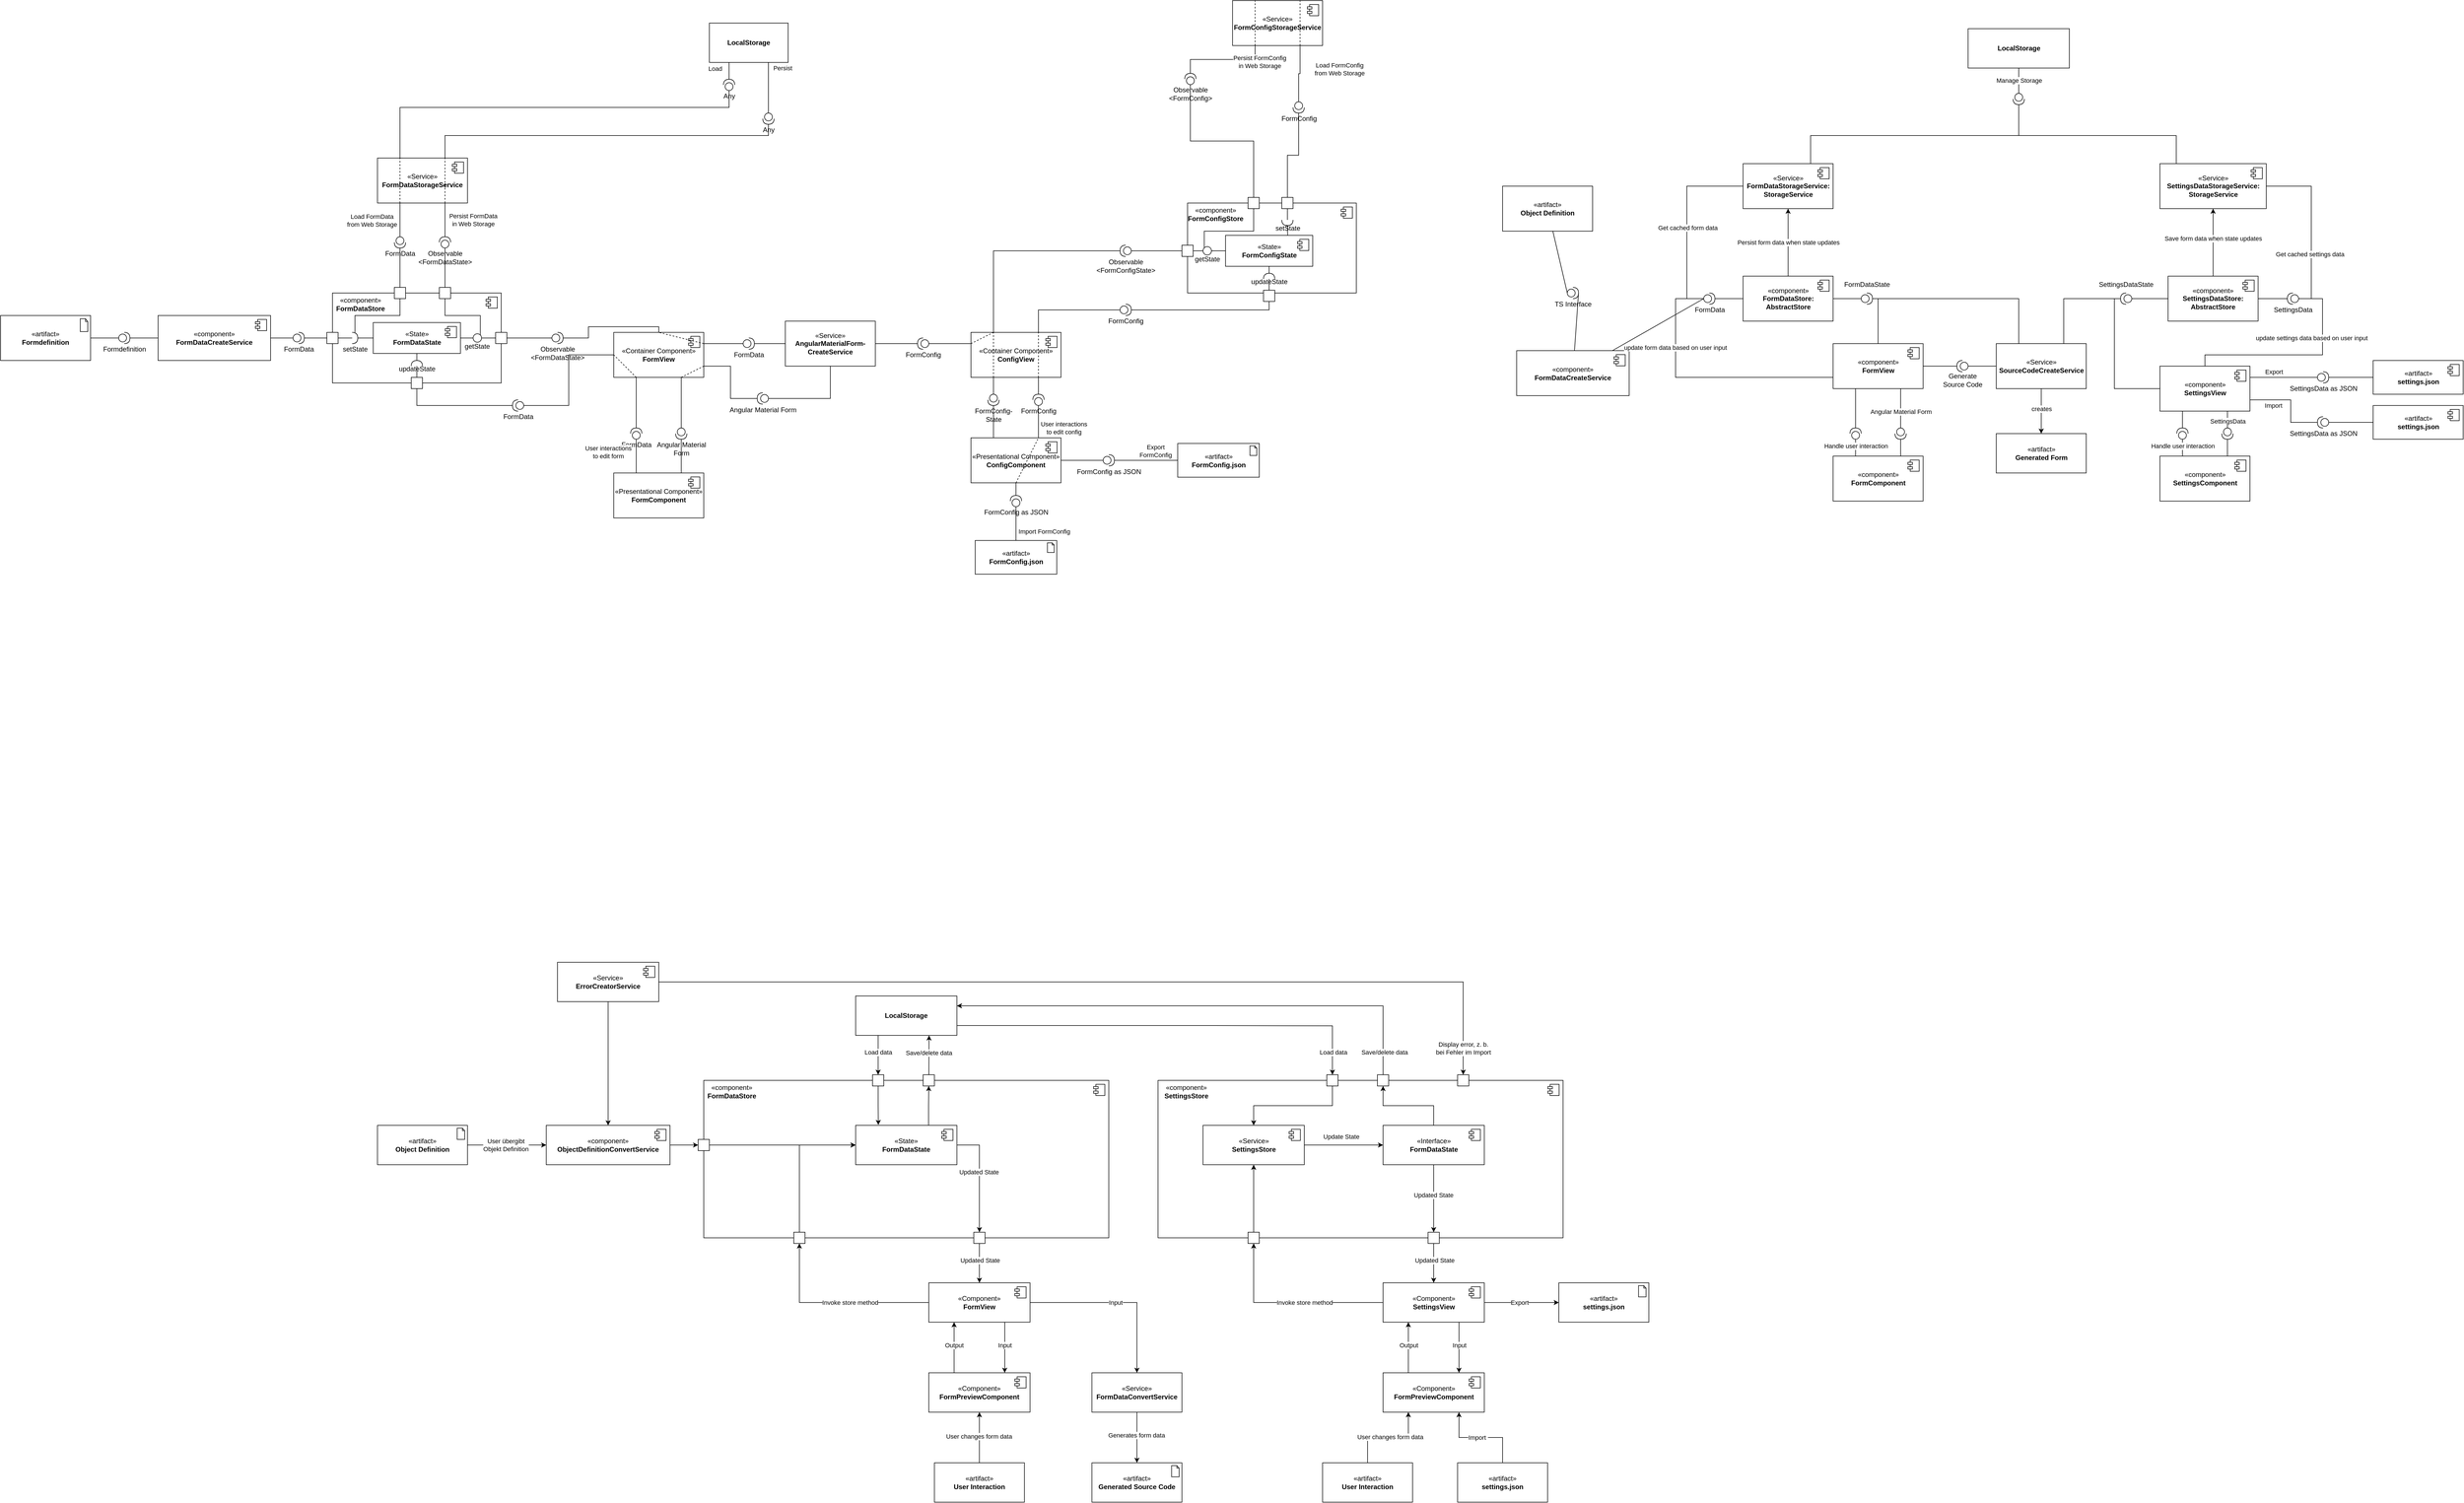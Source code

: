 <mxfile version="24.8.4">
  <diagram name="Seite-1" id="sRHaPZORsPMR_08VSGCJ">
    <mxGraphModel dx="2440" dy="1301" grid="1" gridSize="10" guides="1" tooltips="1" connect="1" arrows="1" fold="1" page="1" pageScale="1" pageWidth="2339" pageHeight="3300" math="0" shadow="0">
      <root>
        <mxCell id="0" />
        <mxCell id="1" parent="0" />
        <mxCell id="rh1olKwZ0RmSQ8hatOXi-168" value="" style="endArrow=none;html=1;rounded=0;edgeStyle=orthogonalEdgeStyle;entryX=1;entryY=0.5;entryDx=0;entryDy=0;entryPerimeter=0;exitX=0.5;exitY=0;exitDx=0;exitDy=0;" edge="1" parent="1" source="rh1olKwZ0RmSQ8hatOXi-166" target="rh1olKwZ0RmSQ8hatOXi-164">
          <mxGeometry width="50" height="50" relative="1" as="geometry">
            <mxPoint x="2480" y="410" as="sourcePoint" />
            <mxPoint x="2675.5" y="259.49" as="targetPoint" />
          </mxGeometry>
        </mxCell>
        <mxCell id="6miYc8tYNYqCxA-3Jg5B-190" value="" style="group" parent="1" vertex="1" connectable="0">
          <mxGeometry x="2100" y="2680" width="160" height="70" as="geometry" />
        </mxCell>
        <mxCell id="6miYc8tYNYqCxA-3Jg5B-191" value="«artifact»&lt;br&gt;&lt;b&gt;Generated Source Code&lt;/b&gt;" style="html=1;align=center;verticalAlign=middle;dashed=0;whiteSpace=wrap;" parent="6miYc8tYNYqCxA-3Jg5B-190" vertex="1">
          <mxGeometry width="160" height="70" as="geometry" />
        </mxCell>
        <mxCell id="6miYc8tYNYqCxA-3Jg5B-192" value="" style="html=1;outlineConnect=0;whiteSpace=wrap;shape=mxgraph.archimate3.artifact;" parent="6miYc8tYNYqCxA-3Jg5B-190" vertex="1">
          <mxGeometry x="141.67" y="5" width="13.33" height="20" as="geometry" />
        </mxCell>
        <mxCell id="6b3tNRl51yqgzQoA3RTX-1" value="«Component»&lt;br&gt;&lt;b&gt;FormPreviewComponent&lt;/b&gt;" style="html=1;dropTarget=0;whiteSpace=wrap;" parent="1" vertex="1">
          <mxGeometry x="1810" y="2520" width="180" height="70" as="geometry" />
        </mxCell>
        <mxCell id="6b3tNRl51yqgzQoA3RTX-2" value="" style="shape=module;jettyWidth=8;jettyHeight=4;" parent="6b3tNRl51yqgzQoA3RTX-1" vertex="1">
          <mxGeometry x="1" width="20" height="20" relative="1" as="geometry">
            <mxPoint x="-27" y="7" as="offset" />
          </mxGeometry>
        </mxCell>
        <mxCell id="6b3tNRl51yqgzQoA3RTX-3" value="«Component»&lt;br&gt;&lt;b&gt;FormView&lt;/b&gt;" style="html=1;dropTarget=0;whiteSpace=wrap;" parent="1" vertex="1">
          <mxGeometry x="1810" y="2360" width="180" height="70" as="geometry" />
        </mxCell>
        <mxCell id="6b3tNRl51yqgzQoA3RTX-4" value="" style="shape=module;jettyWidth=8;jettyHeight=4;" parent="6b3tNRl51yqgzQoA3RTX-3" vertex="1">
          <mxGeometry x="1" width="20" height="20" relative="1" as="geometry">
            <mxPoint x="-27" y="7" as="offset" />
          </mxGeometry>
        </mxCell>
        <mxCell id="6b3tNRl51yqgzQoA3RTX-19" value="" style="html=1;dropTarget=0;whiteSpace=wrap;" parent="1" vertex="1">
          <mxGeometry x="1410" y="2000" width="720" height="280" as="geometry" />
        </mxCell>
        <mxCell id="6b3tNRl51yqgzQoA3RTX-20" value="" style="shape=module;jettyWidth=8;jettyHeight=4;" parent="6b3tNRl51yqgzQoA3RTX-19" vertex="1">
          <mxGeometry x="1" width="20" height="20" relative="1" as="geometry">
            <mxPoint x="-27" y="7" as="offset" />
          </mxGeometry>
        </mxCell>
        <mxCell id="6b3tNRl51yqgzQoA3RTX-28" value="«component»&lt;br style=&quot;border-color: var(--border-color);&quot;&gt;&lt;b style=&quot;border-color: var(--border-color);&quot;&gt;FormDataStore&lt;/b&gt;" style="text;html=1;strokeColor=none;fillColor=none;align=center;verticalAlign=middle;whiteSpace=wrap;rounded=0;" parent="1" vertex="1">
          <mxGeometry x="1410" y="2000" width="100" height="40" as="geometry" />
        </mxCell>
        <mxCell id="6b3tNRl51yqgzQoA3RTX-146" style="edgeStyle=orthogonalEdgeStyle;rounded=0;orthogonalLoop=1;jettySize=auto;html=1;entryX=0.5;entryY=1;entryDx=0;entryDy=0;exitX=0.72;exitY=0.014;exitDx=0;exitDy=0;exitPerimeter=0;" parent="1" source="6b3tNRl51yqgzQoA3RTX-7" target="6b3tNRl51yqgzQoA3RTX-59" edge="1">
          <mxGeometry relative="1" as="geometry">
            <Array as="points" />
          </mxGeometry>
        </mxCell>
        <mxCell id="6b3tNRl51yqgzQoA3RTX-7" value="«State»&lt;br&gt;&lt;b&gt;FormDataState&lt;/b&gt;" style="html=1;dropTarget=0;whiteSpace=wrap;" parent="1" vertex="1">
          <mxGeometry x="1680" y="2080" width="180" height="70" as="geometry" />
        </mxCell>
        <mxCell id="6b3tNRl51yqgzQoA3RTX-8" value="" style="shape=module;jettyWidth=8;jettyHeight=4;" parent="6b3tNRl51yqgzQoA3RTX-7" vertex="1">
          <mxGeometry x="1" width="20" height="20" relative="1" as="geometry">
            <mxPoint x="-27" y="7" as="offset" />
          </mxGeometry>
        </mxCell>
        <mxCell id="6b3tNRl51yqgzQoA3RTX-35" value="" style="fontStyle=0;labelPosition=right;verticalLabelPosition=middle;align=left;verticalAlign=middle;spacingLeft=2;" parent="1" vertex="1">
          <mxGeometry x="1890" y="2270" width="20" height="20" as="geometry" />
        </mxCell>
        <mxCell id="6b3tNRl51yqgzQoA3RTX-37" value="" style="endArrow=classic;html=1;rounded=0;exitX=1;exitY=0.5;exitDx=0;exitDy=0;edgeStyle=orthogonalEdgeStyle;" parent="1" source="6b3tNRl51yqgzQoA3RTX-7" target="6b3tNRl51yqgzQoA3RTX-35" edge="1">
          <mxGeometry width="50" height="50" relative="1" as="geometry">
            <mxPoint x="1680" y="2440" as="sourcePoint" />
            <mxPoint x="1730" y="2390" as="targetPoint" />
          </mxGeometry>
        </mxCell>
        <mxCell id="6b3tNRl51yqgzQoA3RTX-53" value="Updated State" style="edgeLabel;html=1;align=center;verticalAlign=middle;resizable=0;points=[];" parent="6b3tNRl51yqgzQoA3RTX-37" vertex="1" connectable="0">
          <mxGeometry x="-0.099" y="-1" relative="1" as="geometry">
            <mxPoint as="offset" />
          </mxGeometry>
        </mxCell>
        <mxCell id="6b3tNRl51yqgzQoA3RTX-38" value="" style="endArrow=classic;html=1;rounded=0;" parent="1" source="6b3tNRl51yqgzQoA3RTX-35" target="6b3tNRl51yqgzQoA3RTX-3" edge="1">
          <mxGeometry width="50" height="50" relative="1" as="geometry">
            <mxPoint x="1680" y="2430" as="sourcePoint" />
            <mxPoint x="1730" y="2380" as="targetPoint" />
          </mxGeometry>
        </mxCell>
        <mxCell id="6b3tNRl51yqgzQoA3RTX-51" value="Updated State" style="edgeLabel;html=1;align=center;verticalAlign=middle;resizable=0;points=[];" parent="6b3tNRl51yqgzQoA3RTX-38" vertex="1" connectable="0">
          <mxGeometry x="-0.157" y="1" relative="1" as="geometry">
            <mxPoint as="offset" />
          </mxGeometry>
        </mxCell>
        <mxCell id="6b3tNRl51yqgzQoA3RTX-40" value="" style="endArrow=classic;html=1;rounded=0;entryX=0.5;entryY=0;entryDx=0;entryDy=0;exitX=1;exitY=0.5;exitDx=0;exitDy=0;edgeStyle=orthogonalEdgeStyle;" parent="1" source="6b3tNRl51yqgzQoA3RTX-3" target="6b3tNRl51yqgzQoA3RTX-83" edge="1">
          <mxGeometry width="50" height="50" relative="1" as="geometry">
            <mxPoint x="1750" y="2550" as="sourcePoint" />
            <mxPoint x="1800" y="2500" as="targetPoint" />
          </mxGeometry>
        </mxCell>
        <mxCell id="6b3tNRl51yqgzQoA3RTX-87" value="Input" style="edgeLabel;html=1;align=center;verticalAlign=middle;resizable=0;points=[];" parent="6b3tNRl51yqgzQoA3RTX-40" vertex="1" connectable="0">
          <mxGeometry x="-0.04" relative="1" as="geometry">
            <mxPoint x="1" as="offset" />
          </mxGeometry>
        </mxCell>
        <mxCell id="6b3tNRl51yqgzQoA3RTX-45" value="" style="group" parent="1" vertex="1" connectable="0">
          <mxGeometry x="1820" y="2680" width="160" height="70" as="geometry" />
        </mxCell>
        <mxCell id="6b3tNRl51yqgzQoA3RTX-46" value="«artifact»&lt;br&gt;&lt;b&gt;User Interaction&lt;/b&gt;" style="html=1;align=center;verticalAlign=middle;dashed=0;whiteSpace=wrap;" parent="6b3tNRl51yqgzQoA3RTX-45" vertex="1">
          <mxGeometry width="160" height="70" as="geometry" />
        </mxCell>
        <mxCell id="6b3tNRl51yqgzQoA3RTX-48" value="" style="endArrow=classic;html=1;rounded=0;" parent="1" source="6b3tNRl51yqgzQoA3RTX-46" target="6b3tNRl51yqgzQoA3RTX-1" edge="1">
          <mxGeometry width="50" height="50" relative="1" as="geometry">
            <mxPoint x="1870" y="2580" as="sourcePoint" />
            <mxPoint x="1920" y="2530" as="targetPoint" />
          </mxGeometry>
        </mxCell>
        <mxCell id="6b3tNRl51yqgzQoA3RTX-89" value="User changes form data" style="edgeLabel;html=1;align=center;verticalAlign=middle;resizable=0;points=[];" parent="6b3tNRl51yqgzQoA3RTX-48" vertex="1" connectable="0">
          <mxGeometry x="0.042" y="1" relative="1" as="geometry">
            <mxPoint as="offset" />
          </mxGeometry>
        </mxCell>
        <mxCell id="6b3tNRl51yqgzQoA3RTX-49" value="" style="endArrow=classic;html=1;rounded=0;edgeStyle=orthogonalEdgeStyle;" parent="1" source="6b3tNRl51yqgzQoA3RTX-3" target="6b3tNRl51yqgzQoA3RTX-50" edge="1">
          <mxGeometry width="50" height="50" relative="1" as="geometry">
            <mxPoint x="1590" y="2410" as="sourcePoint" />
            <mxPoint x="1640" y="2360" as="targetPoint" />
          </mxGeometry>
        </mxCell>
        <mxCell id="6b3tNRl51yqgzQoA3RTX-54" value="Invoke store method" style="edgeLabel;html=1;align=center;verticalAlign=middle;resizable=0;points=[];" parent="6b3tNRl51yqgzQoA3RTX-49" vertex="1" connectable="0">
          <mxGeometry x="-0.027" y="1" relative="1" as="geometry">
            <mxPoint x="23" y="-1" as="offset" />
          </mxGeometry>
        </mxCell>
        <mxCell id="6b3tNRl51yqgzQoA3RTX-50" value="" style="fontStyle=0;labelPosition=right;verticalLabelPosition=middle;align=left;verticalAlign=middle;spacingLeft=2;" parent="1" vertex="1">
          <mxGeometry x="1570" y="2270" width="20" height="20" as="geometry" />
        </mxCell>
        <mxCell id="6b3tNRl51yqgzQoA3RTX-55" value="" style="endArrow=classic;html=1;rounded=0;entryX=0;entryY=0.5;entryDx=0;entryDy=0;exitX=0.5;exitY=0;exitDx=0;exitDy=0;edgeStyle=orthogonalEdgeStyle;" parent="1" source="6b3tNRl51yqgzQoA3RTX-50" target="6b3tNRl51yqgzQoA3RTX-7" edge="1">
          <mxGeometry width="50" height="50" relative="1" as="geometry">
            <mxPoint x="1410" y="2370" as="sourcePoint" />
            <mxPoint x="1580" y="2150.0" as="targetPoint" />
          </mxGeometry>
        </mxCell>
        <mxCell id="6b3tNRl51yqgzQoA3RTX-59" value="" style="fontStyle=0;labelPosition=right;verticalLabelPosition=middle;align=left;verticalAlign=middle;spacingLeft=2;" parent="1" vertex="1">
          <mxGeometry x="1800" y="1990" width="20" height="20" as="geometry" />
        </mxCell>
        <mxCell id="6b3tNRl51yqgzQoA3RTX-64" value="&lt;b&gt;LocalStorage&lt;/b&gt;" style="html=1;dropTarget=0;whiteSpace=wrap;" parent="1" vertex="1">
          <mxGeometry x="1680" y="1850" width="180" height="70" as="geometry" />
        </mxCell>
        <mxCell id="6b3tNRl51yqgzQoA3RTX-68" value="" style="endArrow=classic;html=1;rounded=0;entryX=0.725;entryY=1.001;entryDx=0;entryDy=0;entryPerimeter=0;" parent="1" source="6b3tNRl51yqgzQoA3RTX-59" target="6b3tNRl51yqgzQoA3RTX-64" edge="1">
          <mxGeometry width="50" height="50" relative="1" as="geometry">
            <mxPoint x="1790" y="1980" as="sourcePoint" />
            <mxPoint x="1810" y="1930" as="targetPoint" />
          </mxGeometry>
        </mxCell>
        <mxCell id="6b3tNRl51yqgzQoA3RTX-73" value="Save/delete data" style="edgeLabel;html=1;align=center;verticalAlign=middle;resizable=0;points=[];" parent="6b3tNRl51yqgzQoA3RTX-68" vertex="1" connectable="0">
          <mxGeometry x="-0.182" relative="1" as="geometry">
            <mxPoint y="-11" as="offset" />
          </mxGeometry>
        </mxCell>
        <mxCell id="6b3tNRl51yqgzQoA3RTX-145" style="edgeStyle=orthogonalEdgeStyle;rounded=0;orthogonalLoop=1;jettySize=auto;html=1;exitX=0.5;exitY=1;exitDx=0;exitDy=0;entryX=0.224;entryY=-0.01;entryDx=0;entryDy=0;entryPerimeter=0;" parent="1" source="6b3tNRl51yqgzQoA3RTX-71" target="6b3tNRl51yqgzQoA3RTX-7" edge="1">
          <mxGeometry relative="1" as="geometry">
            <mxPoint x="1670" y="1980" as="targetPoint" />
          </mxGeometry>
        </mxCell>
        <mxCell id="6b3tNRl51yqgzQoA3RTX-71" value="" style="fontStyle=0;labelPosition=right;verticalLabelPosition=middle;align=left;verticalAlign=middle;spacingLeft=2;" parent="1" vertex="1">
          <mxGeometry x="1710" y="1990" width="20" height="20" as="geometry" />
        </mxCell>
        <mxCell id="6b3tNRl51yqgzQoA3RTX-72" value="" style="endArrow=classic;html=1;rounded=0;exitX=0.222;exitY=1;exitDx=0;exitDy=0;exitPerimeter=0;" parent="1" source="6b3tNRl51yqgzQoA3RTX-64" target="6b3tNRl51yqgzQoA3RTX-71" edge="1">
          <mxGeometry width="50" height="50" relative="1" as="geometry">
            <mxPoint x="1720" y="1940" as="sourcePoint" />
            <mxPoint x="1740" y="1980" as="targetPoint" />
          </mxGeometry>
        </mxCell>
        <mxCell id="6b3tNRl51yqgzQoA3RTX-74" value="Load data" style="edgeLabel;html=1;align=center;verticalAlign=middle;resizable=0;points=[];" parent="6b3tNRl51yqgzQoA3RTX-72" vertex="1" connectable="0">
          <mxGeometry x="0.167" relative="1" as="geometry">
            <mxPoint y="-11" as="offset" />
          </mxGeometry>
        </mxCell>
        <mxCell id="6b3tNRl51yqgzQoA3RTX-75" value="" style="group" parent="1" vertex="1" connectable="0">
          <mxGeometry x="830" y="2080" width="160" height="70" as="geometry" />
        </mxCell>
        <mxCell id="6b3tNRl51yqgzQoA3RTX-76" value="«artifact»&lt;br&gt;&lt;b&gt;Object Definition&lt;/b&gt;" style="html=1;align=center;verticalAlign=middle;dashed=0;whiteSpace=wrap;" parent="6b3tNRl51yqgzQoA3RTX-75" vertex="1">
          <mxGeometry width="160" height="70" as="geometry" />
        </mxCell>
        <mxCell id="6b3tNRl51yqgzQoA3RTX-77" value="" style="html=1;outlineConnect=0;whiteSpace=wrap;shape=mxgraph.archimate3.artifact;" parent="6b3tNRl51yqgzQoA3RTX-75" vertex="1">
          <mxGeometry x="141.67" y="5" width="13.33" height="20" as="geometry" />
        </mxCell>
        <mxCell id="6b3tNRl51yqgzQoA3RTX-160" style="edgeStyle=orthogonalEdgeStyle;rounded=0;orthogonalLoop=1;jettySize=auto;html=1;entryX=0;entryY=0.5;entryDx=0;entryDy=0;" parent="1" source="6b3tNRl51yqgzQoA3RTX-78" target="6b3tNRl51yqgzQoA3RTX-159" edge="1">
          <mxGeometry relative="1" as="geometry" />
        </mxCell>
        <mxCell id="6b3tNRl51yqgzQoA3RTX-78" value="«component»&lt;br&gt;&lt;b&gt;ObjectDefinitionConvertService&lt;/b&gt;" style="html=1;dropTarget=0;whiteSpace=wrap;" parent="1" vertex="1">
          <mxGeometry x="1130" y="2080" width="220" height="70" as="geometry" />
        </mxCell>
        <mxCell id="6b3tNRl51yqgzQoA3RTX-79" value="" style="shape=module;jettyWidth=8;jettyHeight=4;" parent="6b3tNRl51yqgzQoA3RTX-78" vertex="1">
          <mxGeometry x="1" width="20" height="20" relative="1" as="geometry">
            <mxPoint x="-27" y="7" as="offset" />
          </mxGeometry>
        </mxCell>
        <mxCell id="6b3tNRl51yqgzQoA3RTX-80" value="" style="endArrow=classic;html=1;rounded=0;entryX=0;entryY=0.5;entryDx=0;entryDy=0;exitX=1;exitY=0.5;exitDx=0;exitDy=0;" parent="1" source="6b3tNRl51yqgzQoA3RTX-76" target="6b3tNRl51yqgzQoA3RTX-78" edge="1">
          <mxGeometry width="50" height="50" relative="1" as="geometry">
            <mxPoint x="990" y="2060" as="sourcePoint" />
            <mxPoint x="1040" y="2010" as="targetPoint" />
          </mxGeometry>
        </mxCell>
        <mxCell id="6b3tNRl51yqgzQoA3RTX-81" value="User übergibt&lt;br&gt;Objekt Definition" style="edgeLabel;html=1;align=center;verticalAlign=middle;resizable=0;points=[];" parent="6b3tNRl51yqgzQoA3RTX-80" vertex="1" connectable="0">
          <mxGeometry x="-0.292" relative="1" as="geometry">
            <mxPoint x="18" as="offset" />
          </mxGeometry>
        </mxCell>
        <mxCell id="6b3tNRl51yqgzQoA3RTX-82" value="" style="group" parent="1" vertex="1" connectable="0">
          <mxGeometry x="2100" y="2520" width="160" height="70" as="geometry" />
        </mxCell>
        <mxCell id="6b3tNRl51yqgzQoA3RTX-83" value="«Service»&lt;br&gt;&lt;b&gt;FormDataConvertService&lt;/b&gt;" style="html=1;align=center;verticalAlign=middle;dashed=0;whiteSpace=wrap;" parent="6b3tNRl51yqgzQoA3RTX-82" vertex="1">
          <mxGeometry width="160" height="70" as="geometry" />
        </mxCell>
        <mxCell id="6b3tNRl51yqgzQoA3RTX-90" value="" style="endArrow=classic;html=1;rounded=0;exitX=0.5;exitY=1;exitDx=0;exitDy=0;entryX=0.5;entryY=0;entryDx=0;entryDy=0;" parent="1" source="6b3tNRl51yqgzQoA3RTX-83" target="6miYc8tYNYqCxA-3Jg5B-191" edge="1">
          <mxGeometry width="50" height="50" relative="1" as="geometry">
            <mxPoint x="2410" y="2690" as="sourcePoint" />
            <mxPoint x="2460" y="2640" as="targetPoint" />
          </mxGeometry>
        </mxCell>
        <mxCell id="6b3tNRl51yqgzQoA3RTX-91" value="Generates form data" style="edgeLabel;html=1;align=center;verticalAlign=middle;resizable=0;points=[];" parent="6b3tNRl51yqgzQoA3RTX-90" vertex="1" connectable="0">
          <mxGeometry x="-0.09" y="-1" relative="1" as="geometry">
            <mxPoint as="offset" />
          </mxGeometry>
        </mxCell>
        <mxCell id="6b3tNRl51yqgzQoA3RTX-163" style="edgeStyle=orthogonalEdgeStyle;rounded=0;orthogonalLoop=1;jettySize=auto;html=1;entryX=0.5;entryY=0;entryDx=0;entryDy=0;" parent="1" source="6b3tNRl51yqgzQoA3RTX-92" target="6b3tNRl51yqgzQoA3RTX-164" edge="1">
          <mxGeometry relative="1" as="geometry">
            <mxPoint x="2760" y="1960" as="targetPoint" />
          </mxGeometry>
        </mxCell>
        <mxCell id="6b3tNRl51yqgzQoA3RTX-165" value="Display error, z. b.&lt;br&gt;bei Fehler im Import" style="edgeLabel;html=1;align=center;verticalAlign=middle;resizable=0;points=[];" parent="6b3tNRl51yqgzQoA3RTX-163" vertex="1" connectable="0">
          <mxGeometry x="0.954" y="-3" relative="1" as="geometry">
            <mxPoint x="3" y="-11" as="offset" />
          </mxGeometry>
        </mxCell>
        <mxCell id="6b3tNRl51yqgzQoA3RTX-92" value="«Service»&lt;br&gt;&lt;b&gt;ErrorCreatorService&lt;/b&gt;" style="html=1;dropTarget=0;whiteSpace=wrap;" parent="1" vertex="1">
          <mxGeometry x="1150" y="1790" width="180" height="70" as="geometry" />
        </mxCell>
        <mxCell id="6b3tNRl51yqgzQoA3RTX-93" value="" style="shape=module;jettyWidth=8;jettyHeight=4;" parent="6b3tNRl51yqgzQoA3RTX-92" vertex="1">
          <mxGeometry x="1" width="20" height="20" relative="1" as="geometry">
            <mxPoint x="-27" y="7" as="offset" />
          </mxGeometry>
        </mxCell>
        <mxCell id="6b3tNRl51yqgzQoA3RTX-94" value="" style="endArrow=classic;html=1;rounded=0;" parent="1" source="6b3tNRl51yqgzQoA3RTX-92" target="6b3tNRl51yqgzQoA3RTX-78" edge="1">
          <mxGeometry width="50" height="50" relative="1" as="geometry">
            <mxPoint x="1220" y="2040" as="sourcePoint" />
            <mxPoint x="1270" y="1990" as="targetPoint" />
          </mxGeometry>
        </mxCell>
        <mxCell id="6b3tNRl51yqgzQoA3RTX-141" style="edgeStyle=orthogonalEdgeStyle;rounded=0;orthogonalLoop=1;jettySize=auto;html=1;exitX=0.25;exitY=0;exitDx=0;exitDy=0;entryX=0.25;entryY=1;entryDx=0;entryDy=0;" parent="1" source="6b3tNRl51yqgzQoA3RTX-127" target="6b3tNRl51yqgzQoA3RTX-95" edge="1">
          <mxGeometry relative="1" as="geometry" />
        </mxCell>
        <mxCell id="6b3tNRl51yqgzQoA3RTX-143" value="Output" style="edgeLabel;html=1;align=center;verticalAlign=middle;resizable=0;points=[];" parent="6b3tNRl51yqgzQoA3RTX-141" vertex="1" connectable="0">
          <mxGeometry x="0.092" relative="1" as="geometry">
            <mxPoint as="offset" />
          </mxGeometry>
        </mxCell>
        <mxCell id="6b3tNRl51yqgzQoA3RTX-176" style="edgeStyle=orthogonalEdgeStyle;rounded=0;orthogonalLoop=1;jettySize=auto;html=1;" parent="1" source="6b3tNRl51yqgzQoA3RTX-95" target="6b3tNRl51yqgzQoA3RTX-173" edge="1">
          <mxGeometry relative="1" as="geometry" />
        </mxCell>
        <mxCell id="6b3tNRl51yqgzQoA3RTX-177" value="Export" style="edgeLabel;html=1;align=center;verticalAlign=middle;resizable=0;points=[];" parent="6b3tNRl51yqgzQoA3RTX-176" vertex="1" connectable="0">
          <mxGeometry x="-0.201" y="-1" relative="1" as="geometry">
            <mxPoint x="9" y="-1" as="offset" />
          </mxGeometry>
        </mxCell>
        <mxCell id="6b3tNRl51yqgzQoA3RTX-95" value="«Component»&lt;br&gt;&lt;b&gt;SettingsView&lt;/b&gt;" style="html=1;dropTarget=0;whiteSpace=wrap;" parent="1" vertex="1">
          <mxGeometry x="2617.5" y="2360" width="180" height="70" as="geometry" />
        </mxCell>
        <mxCell id="6b3tNRl51yqgzQoA3RTX-96" value="" style="shape=module;jettyWidth=8;jettyHeight=4;" parent="6b3tNRl51yqgzQoA3RTX-95" vertex="1">
          <mxGeometry x="1" width="20" height="20" relative="1" as="geometry">
            <mxPoint x="-27" y="7" as="offset" />
          </mxGeometry>
        </mxCell>
        <mxCell id="6b3tNRl51yqgzQoA3RTX-97" value="" style="html=1;dropTarget=0;whiteSpace=wrap;" parent="1" vertex="1">
          <mxGeometry x="2217.5" y="2000" width="720" height="280" as="geometry" />
        </mxCell>
        <mxCell id="6b3tNRl51yqgzQoA3RTX-98" value="" style="shape=module;jettyWidth=8;jettyHeight=4;" parent="6b3tNRl51yqgzQoA3RTX-97" vertex="1">
          <mxGeometry x="1" width="20" height="20" relative="1" as="geometry">
            <mxPoint x="-27" y="7" as="offset" />
          </mxGeometry>
        </mxCell>
        <mxCell id="6b3tNRl51yqgzQoA3RTX-99" value="«component»&lt;br style=&quot;border-color: var(--border-color);&quot;&gt;&lt;b style=&quot;border-color: var(--border-color);&quot;&gt;SettingsStore&lt;/b&gt;" style="text;html=1;strokeColor=none;fillColor=none;align=center;verticalAlign=middle;whiteSpace=wrap;rounded=0;" parent="1" vertex="1">
          <mxGeometry x="2217.5" y="2000" width="100" height="40" as="geometry" />
        </mxCell>
        <mxCell id="6b3tNRl51yqgzQoA3RTX-100" style="edgeStyle=orthogonalEdgeStyle;rounded=0;orthogonalLoop=1;jettySize=auto;html=1;" parent="1" source="6b3tNRl51yqgzQoA3RTX-102" target="6b3tNRl51yqgzQoA3RTX-104" edge="1">
          <mxGeometry relative="1" as="geometry">
            <mxPoint x="2477.5" y="2117" as="sourcePoint" />
            <mxPoint x="2627.5" y="2117" as="targetPoint" />
          </mxGeometry>
        </mxCell>
        <mxCell id="6b3tNRl51yqgzQoA3RTX-101" value="Update State" style="edgeLabel;html=1;align=center;verticalAlign=middle;resizable=0;points=[];" parent="6b3tNRl51yqgzQoA3RTX-100" vertex="1" connectable="0">
          <mxGeometry x="-0.062" y="-1" relative="1" as="geometry">
            <mxPoint y="-16" as="offset" />
          </mxGeometry>
        </mxCell>
        <mxCell id="6b3tNRl51yqgzQoA3RTX-102" value="«Service»&lt;br&gt;&lt;b&gt;SettingsStore&lt;/b&gt;" style="html=1;dropTarget=0;whiteSpace=wrap;" parent="1" vertex="1">
          <mxGeometry x="2297.5" y="2080" width="180" height="70" as="geometry" />
        </mxCell>
        <mxCell id="6b3tNRl51yqgzQoA3RTX-103" value="" style="shape=module;jettyWidth=8;jettyHeight=4;" parent="6b3tNRl51yqgzQoA3RTX-102" vertex="1">
          <mxGeometry x="1" width="20" height="20" relative="1" as="geometry">
            <mxPoint x="-27" y="7" as="offset" />
          </mxGeometry>
        </mxCell>
        <mxCell id="6b3tNRl51yqgzQoA3RTX-147" style="edgeStyle=orthogonalEdgeStyle;rounded=0;orthogonalLoop=1;jettySize=auto;html=1;entryX=0.5;entryY=1;entryDx=0;entryDy=0;exitX=0.5;exitY=0;exitDx=0;exitDy=0;" parent="1" source="6b3tNRl51yqgzQoA3RTX-104" target="6b3tNRl51yqgzQoA3RTX-117" edge="1">
          <mxGeometry relative="1" as="geometry" />
        </mxCell>
        <mxCell id="6b3tNRl51yqgzQoA3RTX-104" value="«Interface»&lt;br&gt;&lt;b&gt;FormDataState&lt;/b&gt;" style="html=1;dropTarget=0;whiteSpace=wrap;" parent="1" vertex="1">
          <mxGeometry x="2617.5" y="2080" width="180" height="70" as="geometry" />
        </mxCell>
        <mxCell id="6b3tNRl51yqgzQoA3RTX-105" value="" style="shape=module;jettyWidth=8;jettyHeight=4;" parent="6b3tNRl51yqgzQoA3RTX-104" vertex="1">
          <mxGeometry x="1" width="20" height="20" relative="1" as="geometry">
            <mxPoint x="-27" y="7" as="offset" />
          </mxGeometry>
        </mxCell>
        <mxCell id="6b3tNRl51yqgzQoA3RTX-106" value="" style="fontStyle=0;labelPosition=right;verticalLabelPosition=middle;align=left;verticalAlign=middle;spacingLeft=2;" parent="1" vertex="1">
          <mxGeometry x="2697.5" y="2270" width="20" height="20" as="geometry" />
        </mxCell>
        <mxCell id="6b3tNRl51yqgzQoA3RTX-107" value="" style="endArrow=classic;html=1;rounded=0;" parent="1" source="6b3tNRl51yqgzQoA3RTX-104" target="6b3tNRl51yqgzQoA3RTX-106" edge="1">
          <mxGeometry width="50" height="50" relative="1" as="geometry">
            <mxPoint x="2487.5" y="2440" as="sourcePoint" />
            <mxPoint x="2537.5" y="2390" as="targetPoint" />
          </mxGeometry>
        </mxCell>
        <mxCell id="6b3tNRl51yqgzQoA3RTX-108" value="Updated State" style="edgeLabel;html=1;align=center;verticalAlign=middle;resizable=0;points=[];" parent="6b3tNRl51yqgzQoA3RTX-107" vertex="1" connectable="0">
          <mxGeometry x="-0.099" y="-1" relative="1" as="geometry">
            <mxPoint as="offset" />
          </mxGeometry>
        </mxCell>
        <mxCell id="6b3tNRl51yqgzQoA3RTX-109" value="" style="endArrow=classic;html=1;rounded=0;" parent="1" source="6b3tNRl51yqgzQoA3RTX-106" target="6b3tNRl51yqgzQoA3RTX-95" edge="1">
          <mxGeometry width="50" height="50" relative="1" as="geometry">
            <mxPoint x="2487.5" y="2430" as="sourcePoint" />
            <mxPoint x="2537.5" y="2380" as="targetPoint" />
          </mxGeometry>
        </mxCell>
        <mxCell id="6b3tNRl51yqgzQoA3RTX-110" value="Updated State" style="edgeLabel;html=1;align=center;verticalAlign=middle;resizable=0;points=[];" parent="6b3tNRl51yqgzQoA3RTX-109" vertex="1" connectable="0">
          <mxGeometry x="-0.157" y="1" relative="1" as="geometry">
            <mxPoint as="offset" />
          </mxGeometry>
        </mxCell>
        <mxCell id="6b3tNRl51yqgzQoA3RTX-113" value="" style="endArrow=classic;html=1;rounded=0;edgeStyle=orthogonalEdgeStyle;" parent="1" source="6b3tNRl51yqgzQoA3RTX-95" target="6b3tNRl51yqgzQoA3RTX-115" edge="1">
          <mxGeometry width="50" height="50" relative="1" as="geometry">
            <mxPoint x="2397.5" y="2410" as="sourcePoint" />
            <mxPoint x="2447.5" y="2360" as="targetPoint" />
          </mxGeometry>
        </mxCell>
        <mxCell id="6b3tNRl51yqgzQoA3RTX-114" value="Invoke store method" style="edgeLabel;html=1;align=center;verticalAlign=middle;resizable=0;points=[];" parent="6b3tNRl51yqgzQoA3RTX-113" vertex="1" connectable="0">
          <mxGeometry x="-0.027" y="1" relative="1" as="geometry">
            <mxPoint x="23" y="-1" as="offset" />
          </mxGeometry>
        </mxCell>
        <mxCell id="6b3tNRl51yqgzQoA3RTX-115" value="" style="fontStyle=0;labelPosition=right;verticalLabelPosition=middle;align=left;verticalAlign=middle;spacingLeft=2;" parent="1" vertex="1">
          <mxGeometry x="2377.5" y="2270" width="20" height="20" as="geometry" />
        </mxCell>
        <mxCell id="6b3tNRl51yqgzQoA3RTX-116" value="" style="endArrow=classic;html=1;rounded=0;entryX=0.5;entryY=1;entryDx=0;entryDy=0;exitX=0.5;exitY=0;exitDx=0;exitDy=0;" parent="1" source="6b3tNRl51yqgzQoA3RTX-115" target="6b3tNRl51yqgzQoA3RTX-102" edge="1">
          <mxGeometry width="50" height="50" relative="1" as="geometry">
            <mxPoint x="2217.5" y="2370" as="sourcePoint" />
            <mxPoint x="2267.5" y="2320" as="targetPoint" />
          </mxGeometry>
        </mxCell>
        <mxCell id="6b3tNRl51yqgzQoA3RTX-117" value="" style="fontStyle=0;labelPosition=right;verticalLabelPosition=middle;align=left;verticalAlign=middle;spacingLeft=2;" parent="1" vertex="1">
          <mxGeometry x="2607.5" y="1990" width="20" height="20" as="geometry" />
        </mxCell>
        <mxCell id="6b3tNRl51yqgzQoA3RTX-119" value="" style="endArrow=classic;html=1;rounded=0;edgeStyle=orthogonalEdgeStyle;entryX=1;entryY=0.25;entryDx=0;entryDy=0;exitX=0.5;exitY=0;exitDx=0;exitDy=0;" parent="1" source="6b3tNRl51yqgzQoA3RTX-117" target="6b3tNRl51yqgzQoA3RTX-64" edge="1">
          <mxGeometry width="50" height="50" relative="1" as="geometry">
            <mxPoint x="2597.5" y="1980" as="sourcePoint" />
            <mxPoint x="2618" y="1920.07" as="targetPoint" />
          </mxGeometry>
        </mxCell>
        <mxCell id="6b3tNRl51yqgzQoA3RTX-120" value="Save/delete data" style="edgeLabel;html=1;align=center;verticalAlign=middle;resizable=0;points=[];" parent="6b3tNRl51yqgzQoA3RTX-119" vertex="1" connectable="0">
          <mxGeometry x="-0.182" relative="1" as="geometry">
            <mxPoint x="240" y="82" as="offset" />
          </mxGeometry>
        </mxCell>
        <mxCell id="6b3tNRl51yqgzQoA3RTX-148" style="edgeStyle=orthogonalEdgeStyle;rounded=0;orthogonalLoop=1;jettySize=auto;html=1;exitX=0.5;exitY=1;exitDx=0;exitDy=0;entryX=0.5;entryY=0;entryDx=0;entryDy=0;" parent="1" source="6b3tNRl51yqgzQoA3RTX-121" target="6b3tNRl51yqgzQoA3RTX-102" edge="1">
          <mxGeometry relative="1" as="geometry" />
        </mxCell>
        <mxCell id="6b3tNRl51yqgzQoA3RTX-121" value="" style="fontStyle=0;labelPosition=right;verticalLabelPosition=middle;align=left;verticalAlign=middle;spacingLeft=2;" parent="1" vertex="1">
          <mxGeometry x="2517.5" y="1990" width="20" height="20" as="geometry" />
        </mxCell>
        <mxCell id="6b3tNRl51yqgzQoA3RTX-122" value="" style="endArrow=classic;html=1;rounded=0;edgeStyle=orthogonalEdgeStyle;exitX=1;exitY=0.75;exitDx=0;exitDy=0;" parent="1" source="6b3tNRl51yqgzQoA3RTX-64" target="6b3tNRl51yqgzQoA3RTX-121" edge="1">
          <mxGeometry width="50" height="50" relative="1" as="geometry">
            <mxPoint x="2527.5" y="1940" as="sourcePoint" />
            <mxPoint x="2547.5" y="1980" as="targetPoint" />
            <Array as="points">
              <mxPoint x="2290" y="1903" />
              <mxPoint x="2528" y="1903" />
            </Array>
          </mxGeometry>
        </mxCell>
        <mxCell id="6b3tNRl51yqgzQoA3RTX-123" value="Load data" style="edgeLabel;html=1;align=center;verticalAlign=middle;resizable=0;points=[];" parent="6b3tNRl51yqgzQoA3RTX-122" vertex="1" connectable="0">
          <mxGeometry x="0.167" relative="1" as="geometry">
            <mxPoint x="228" y="47" as="offset" />
          </mxGeometry>
        </mxCell>
        <mxCell id="6b3tNRl51yqgzQoA3RTX-140" style="edgeStyle=orthogonalEdgeStyle;rounded=0;orthogonalLoop=1;jettySize=auto;html=1;exitX=0.75;exitY=1;exitDx=0;exitDy=0;entryX=0.75;entryY=0;entryDx=0;entryDy=0;" parent="1" source="6b3tNRl51yqgzQoA3RTX-95" target="6b3tNRl51yqgzQoA3RTX-127" edge="1">
          <mxGeometry relative="1" as="geometry" />
        </mxCell>
        <mxCell id="6b3tNRl51yqgzQoA3RTX-142" value="Input" style="edgeLabel;html=1;align=center;verticalAlign=middle;resizable=0;points=[];" parent="6b3tNRl51yqgzQoA3RTX-140" vertex="1" connectable="0">
          <mxGeometry x="-0.085" relative="1" as="geometry">
            <mxPoint as="offset" />
          </mxGeometry>
        </mxCell>
        <mxCell id="6b3tNRl51yqgzQoA3RTX-127" value="«Component»&lt;br&gt;&lt;b&gt;FormPreviewComponent&lt;/b&gt;" style="html=1;dropTarget=0;whiteSpace=wrap;" parent="1" vertex="1">
          <mxGeometry x="2617.5" y="2520" width="180" height="70" as="geometry" />
        </mxCell>
        <mxCell id="6b3tNRl51yqgzQoA3RTX-128" value="" style="shape=module;jettyWidth=8;jettyHeight=4;" parent="6b3tNRl51yqgzQoA3RTX-127" vertex="1">
          <mxGeometry x="1" width="20" height="20" relative="1" as="geometry">
            <mxPoint x="-27" y="7" as="offset" />
          </mxGeometry>
        </mxCell>
        <mxCell id="6b3tNRl51yqgzQoA3RTX-129" value="" style="group" parent="1" vertex="1" connectable="0">
          <mxGeometry x="2510" y="2680" width="160" height="70" as="geometry" />
        </mxCell>
        <mxCell id="6b3tNRl51yqgzQoA3RTX-130" value="«artifact»&lt;br&gt;&lt;b&gt;User Interaction&lt;/b&gt;" style="html=1;align=center;verticalAlign=middle;dashed=0;whiteSpace=wrap;" parent="6b3tNRl51yqgzQoA3RTX-129" vertex="1">
          <mxGeometry width="160" height="70" as="geometry" />
        </mxCell>
        <mxCell id="6b3tNRl51yqgzQoA3RTX-131" value="" style="endArrow=classic;html=1;rounded=0;edgeStyle=orthogonalEdgeStyle;entryX=0.25;entryY=1;entryDx=0;entryDy=0;" parent="1" source="6b3tNRl51yqgzQoA3RTX-130" target="6b3tNRl51yqgzQoA3RTX-127" edge="1">
          <mxGeometry width="50" height="50" relative="1" as="geometry">
            <mxPoint x="2680" y="2580" as="sourcePoint" />
            <mxPoint x="2730" y="2530" as="targetPoint" />
          </mxGeometry>
        </mxCell>
        <mxCell id="6b3tNRl51yqgzQoA3RTX-132" value="User changes form data" style="edgeLabel;html=1;align=center;verticalAlign=middle;resizable=0;points=[];" parent="6b3tNRl51yqgzQoA3RTX-131" vertex="1" connectable="0">
          <mxGeometry x="0.042" y="1" relative="1" as="geometry">
            <mxPoint as="offset" />
          </mxGeometry>
        </mxCell>
        <mxCell id="6b3tNRl51yqgzQoA3RTX-161" style="edgeStyle=orthogonalEdgeStyle;rounded=0;orthogonalLoop=1;jettySize=auto;html=1;exitX=1;exitY=0.5;exitDx=0;exitDy=0;entryX=0;entryY=0.5;entryDx=0;entryDy=0;" parent="1" source="6b3tNRl51yqgzQoA3RTX-159" target="6b3tNRl51yqgzQoA3RTX-7" edge="1">
          <mxGeometry relative="1" as="geometry">
            <mxPoint x="1490" y="2115" as="targetPoint" />
          </mxGeometry>
        </mxCell>
        <mxCell id="6b3tNRl51yqgzQoA3RTX-159" value="" style="fontStyle=0;labelPosition=right;verticalLabelPosition=middle;align=left;verticalAlign=middle;spacingLeft=2;" parent="1" vertex="1">
          <mxGeometry x="1400" y="2105" width="20" height="20" as="geometry" />
        </mxCell>
        <mxCell id="6b3tNRl51yqgzQoA3RTX-164" value="" style="fontStyle=0;labelPosition=right;verticalLabelPosition=middle;align=left;verticalAlign=middle;spacingLeft=2;" parent="1" vertex="1">
          <mxGeometry x="2750" y="1990" width="20" height="20" as="geometry" />
        </mxCell>
        <mxCell id="6b3tNRl51yqgzQoA3RTX-166" style="edgeStyle=orthogonalEdgeStyle;rounded=0;orthogonalLoop=1;jettySize=auto;html=1;exitX=0.25;exitY=0;exitDx=0;exitDy=0;entryX=0.25;entryY=1;entryDx=0;entryDy=0;" parent="1" source="6b3tNRl51yqgzQoA3RTX-1" target="6b3tNRl51yqgzQoA3RTX-3" edge="1">
          <mxGeometry relative="1" as="geometry">
            <mxPoint x="1850" y="2520" as="sourcePoint" />
            <mxPoint x="1850" y="2430" as="targetPoint" />
          </mxGeometry>
        </mxCell>
        <mxCell id="6b3tNRl51yqgzQoA3RTX-167" value="Output" style="edgeLabel;html=1;align=center;verticalAlign=middle;resizable=0;points=[];" parent="6b3tNRl51yqgzQoA3RTX-166" vertex="1" connectable="0">
          <mxGeometry x="0.092" relative="1" as="geometry">
            <mxPoint as="offset" />
          </mxGeometry>
        </mxCell>
        <mxCell id="6b3tNRl51yqgzQoA3RTX-168" style="edgeStyle=orthogonalEdgeStyle;rounded=0;orthogonalLoop=1;jettySize=auto;html=1;exitX=0.75;exitY=1;exitDx=0;exitDy=0;entryX=0.75;entryY=0;entryDx=0;entryDy=0;" parent="1" source="6b3tNRl51yqgzQoA3RTX-3" target="6b3tNRl51yqgzQoA3RTX-1" edge="1">
          <mxGeometry relative="1" as="geometry">
            <mxPoint x="1940" y="2430" as="sourcePoint" />
            <mxPoint x="1940" y="2520" as="targetPoint" />
          </mxGeometry>
        </mxCell>
        <mxCell id="6b3tNRl51yqgzQoA3RTX-169" value="Input" style="edgeLabel;html=1;align=center;verticalAlign=middle;resizable=0;points=[];" parent="6b3tNRl51yqgzQoA3RTX-168" vertex="1" connectable="0">
          <mxGeometry x="-0.085" relative="1" as="geometry">
            <mxPoint as="offset" />
          </mxGeometry>
        </mxCell>
        <mxCell id="6b3tNRl51yqgzQoA3RTX-172" value="" style="group" parent="1" vertex="1" connectable="0">
          <mxGeometry x="2930" y="2360" width="160" height="70" as="geometry" />
        </mxCell>
        <mxCell id="6b3tNRl51yqgzQoA3RTX-173" value="«artifact»&lt;br&gt;&lt;b&gt;settings.json&lt;/b&gt;" style="html=1;align=center;verticalAlign=middle;dashed=0;whiteSpace=wrap;" parent="6b3tNRl51yqgzQoA3RTX-172" vertex="1">
          <mxGeometry width="160" height="70" as="geometry" />
        </mxCell>
        <mxCell id="6b3tNRl51yqgzQoA3RTX-174" value="" style="html=1;outlineConnect=0;whiteSpace=wrap;shape=mxgraph.archimate3.artifact;" parent="6b3tNRl51yqgzQoA3RTX-172" vertex="1">
          <mxGeometry x="141.67" y="5" width="13.33" height="20" as="geometry" />
        </mxCell>
        <mxCell id="6b3tNRl51yqgzQoA3RTX-178" value="" style="group" parent="1" vertex="1" connectable="0">
          <mxGeometry x="2750" y="2680" width="160" height="70" as="geometry" />
        </mxCell>
        <mxCell id="6b3tNRl51yqgzQoA3RTX-179" value="«artifact»&lt;br&gt;&lt;b&gt;settings.json&lt;/b&gt;" style="html=1;align=center;verticalAlign=middle;dashed=0;whiteSpace=wrap;" parent="6b3tNRl51yqgzQoA3RTX-178" vertex="1">
          <mxGeometry width="160" height="70" as="geometry" />
        </mxCell>
        <mxCell id="6b3tNRl51yqgzQoA3RTX-180" style="edgeStyle=orthogonalEdgeStyle;rounded=0;orthogonalLoop=1;jettySize=auto;html=1;entryX=0.75;entryY=1;entryDx=0;entryDy=0;" parent="1" source="6b3tNRl51yqgzQoA3RTX-179" target="6b3tNRl51yqgzQoA3RTX-127" edge="1">
          <mxGeometry relative="1" as="geometry" />
        </mxCell>
        <mxCell id="6b3tNRl51yqgzQoA3RTX-181" value="Import&amp;nbsp;" style="edgeLabel;html=1;align=center;verticalAlign=middle;resizable=0;points=[];" parent="6b3tNRl51yqgzQoA3RTX-180" vertex="1" connectable="0">
          <mxGeometry x="0.069" relative="1" as="geometry">
            <mxPoint as="offset" />
          </mxGeometry>
        </mxCell>
        <mxCell id="9eyt7Mf1LLAKGoSY_mxJ-4" value="«component»&lt;br&gt;&lt;b&gt;FormDataCreateService&lt;/b&gt;" style="html=1;dropTarget=0;whiteSpace=wrap;" parent="1" vertex="1">
          <mxGeometry x="2855" y="702.5" width="200" height="80" as="geometry" />
        </mxCell>
        <mxCell id="9eyt7Mf1LLAKGoSY_mxJ-5" value="" style="shape=module;jettyWidth=8;jettyHeight=4;" parent="9eyt7Mf1LLAKGoSY_mxJ-4" vertex="1">
          <mxGeometry x="1" width="20" height="20" relative="1" as="geometry">
            <mxPoint x="-27" y="7" as="offset" />
          </mxGeometry>
        </mxCell>
        <mxCell id="9eyt7Mf1LLAKGoSY_mxJ-6" value="TS Interface" style="shape=providedRequiredInterface;html=1;verticalLabelPosition=bottom;sketch=0;" parent="1" vertex="1">
          <mxGeometry x="2945" y="590" width="20" height="20" as="geometry" />
        </mxCell>
        <mxCell id="9eyt7Mf1LLAKGoSY_mxJ-7" value="" style="endArrow=none;html=1;rounded=0;entryX=0;entryY=0.5;entryDx=0;entryDy=0;entryPerimeter=0;" parent="1" source="9eyt7Mf1LLAKGoSY_mxJ-2" target="9eyt7Mf1LLAKGoSY_mxJ-6" edge="1">
          <mxGeometry width="50" height="50" relative="1" as="geometry">
            <mxPoint x="2480" y="510" as="sourcePoint" />
            <mxPoint x="2500" y="530" as="targetPoint" />
          </mxGeometry>
        </mxCell>
        <mxCell id="9eyt7Mf1LLAKGoSY_mxJ-8" value="" style="endArrow=none;html=1;rounded=0;exitX=1;exitY=0.5;exitDx=0;exitDy=0;exitPerimeter=0;" parent="1" source="9eyt7Mf1LLAKGoSY_mxJ-6" target="9eyt7Mf1LLAKGoSY_mxJ-4" edge="1">
          <mxGeometry width="50" height="50" relative="1" as="geometry">
            <mxPoint x="2817.5" y="529.94" as="sourcePoint" />
            <mxPoint x="2857.5" y="605" as="targetPoint" />
          </mxGeometry>
        </mxCell>
        <mxCell id="9eyt7Mf1LLAKGoSY_mxJ-36" value="FormData" style="shape=providedRequiredInterface;html=1;verticalLabelPosition=bottom;sketch=0;" parent="1" vertex="1">
          <mxGeometry x="3187.5" y="600" width="20" height="20" as="geometry" />
        </mxCell>
        <mxCell id="9eyt7Mf1LLAKGoSY_mxJ-37" value="" style="endArrow=none;html=1;rounded=0;entryX=0;entryY=0.5;entryDx=0;entryDy=0;entryPerimeter=0;" parent="1" source="9eyt7Mf1LLAKGoSY_mxJ-4" target="9eyt7Mf1LLAKGoSY_mxJ-36" edge="1">
          <mxGeometry width="50" height="50" relative="1" as="geometry">
            <mxPoint x="3187.5" y="610" as="sourcePoint" />
            <mxPoint x="3207.5" y="630" as="targetPoint" />
          </mxGeometry>
        </mxCell>
        <mxCell id="9eyt7Mf1LLAKGoSY_mxJ-38" value="" style="endArrow=none;html=1;rounded=0;exitX=1;exitY=0.5;exitDx=0;exitDy=0;exitPerimeter=0;" parent="1" source="9eyt7Mf1LLAKGoSY_mxJ-36" target="9eyt7Mf1LLAKGoSY_mxJ-39" edge="1">
          <mxGeometry width="50" height="50" relative="1" as="geometry">
            <mxPoint x="3207.5" y="609.94" as="sourcePoint" />
            <mxPoint x="3247.5" y="609.94" as="targetPoint" />
          </mxGeometry>
        </mxCell>
        <mxCell id="9eyt7Mf1LLAKGoSY_mxJ-39" value="«component»&lt;br&gt;&lt;b&gt;FormDataStore: AbstractStore&lt;/b&gt;" style="html=1;dropTarget=0;whiteSpace=wrap;" parent="1" vertex="1">
          <mxGeometry x="3257.5" y="570" width="160" height="80" as="geometry" />
        </mxCell>
        <mxCell id="9eyt7Mf1LLAKGoSY_mxJ-40" value="" style="shape=module;jettyWidth=8;jettyHeight=4;" parent="9eyt7Mf1LLAKGoSY_mxJ-39" vertex="1">
          <mxGeometry x="1" width="20" height="20" relative="1" as="geometry">
            <mxPoint x="-27" y="7" as="offset" />
          </mxGeometry>
        </mxCell>
        <mxCell id="9eyt7Mf1LLAKGoSY_mxJ-43" value="«component»&lt;br&gt;&lt;b&gt;FormView&lt;/b&gt;" style="html=1;dropTarget=0;whiteSpace=wrap;" parent="1" vertex="1">
          <mxGeometry x="3417.5" y="690" width="160" height="80" as="geometry" />
        </mxCell>
        <mxCell id="9eyt7Mf1LLAKGoSY_mxJ-44" value="" style="shape=module;jettyWidth=8;jettyHeight=4;" parent="9eyt7Mf1LLAKGoSY_mxJ-43" vertex="1">
          <mxGeometry x="1" width="20" height="20" relative="1" as="geometry">
            <mxPoint x="-27" y="7" as="offset" />
          </mxGeometry>
        </mxCell>
        <mxCell id="9eyt7Mf1LLAKGoSY_mxJ-63" value="" style="shape=providedRequiredInterface;html=1;verticalLabelPosition=bottom;sketch=0;direction=east;" parent="1" vertex="1">
          <mxGeometry x="3467.5" y="600" width="20" height="20" as="geometry" />
        </mxCell>
        <mxCell id="9eyt7Mf1LLAKGoSY_mxJ-64" value="" style="endArrow=none;html=1;rounded=0;entryX=0;entryY=0.5;entryDx=0;entryDy=0;entryPerimeter=0;exitX=1;exitY=0.5;exitDx=0;exitDy=0;" parent="1" source="9eyt7Mf1LLAKGoSY_mxJ-39" target="9eyt7Mf1LLAKGoSY_mxJ-63" edge="1">
          <mxGeometry width="50" height="50" relative="1" as="geometry">
            <mxPoint x="3297.5" y="730" as="sourcePoint" />
            <mxPoint x="3227.5" y="800" as="targetPoint" />
          </mxGeometry>
        </mxCell>
        <mxCell id="9eyt7Mf1LLAKGoSY_mxJ-66" value="" style="shape=providedRequiredInterface;html=1;verticalLabelPosition=bottom;sketch=0;direction=west;align=center;" parent="1" vertex="1">
          <mxGeometry x="3928.5" y="600" width="20" height="20" as="geometry" />
        </mxCell>
        <mxCell id="9eyt7Mf1LLAKGoSY_mxJ-67" value="" style="endArrow=none;html=1;rounded=0;entryX=0;entryY=0.5;entryDx=0;entryDy=0;entryPerimeter=0;exitX=0;exitY=0.5;exitDx=0;exitDy=0;" parent="1" source="9eyt7Mf1LLAKGoSY_mxJ-96" target="9eyt7Mf1LLAKGoSY_mxJ-66" edge="1">
          <mxGeometry width="50" height="50" relative="1" as="geometry">
            <mxPoint x="3996" y="610" as="sourcePoint" />
            <mxPoint x="3886" y="620" as="targetPoint" />
          </mxGeometry>
        </mxCell>
        <mxCell id="9eyt7Mf1LLAKGoSY_mxJ-68" value="" style="endArrow=none;html=1;rounded=0;exitX=1;exitY=0.5;exitDx=0;exitDy=0;exitPerimeter=0;edgeStyle=orthogonalEdgeStyle;entryX=0.75;entryY=0;entryDx=0;entryDy=0;" parent="1" source="9eyt7Mf1LLAKGoSY_mxJ-66" target="9eyt7Mf1LLAKGoSY_mxJ-75" edge="1">
          <mxGeometry width="50" height="50" relative="1" as="geometry">
            <mxPoint x="3697.5" y="699.94" as="sourcePoint" />
            <mxPoint x="3767.5" y="730" as="targetPoint" />
            <Array as="points">
              <mxPoint x="3827.5" y="610" />
            </Array>
          </mxGeometry>
        </mxCell>
        <mxCell id="9eyt7Mf1LLAKGoSY_mxJ-74" value="" style="group" parent="1" vertex="1" connectable="0">
          <mxGeometry x="3707.5" y="690" width="160" height="80" as="geometry" />
        </mxCell>
        <mxCell id="9eyt7Mf1LLAKGoSY_mxJ-75" value="«Service»&lt;br&gt;&lt;b&gt;SourceCodeCreateService&lt;/b&gt;" style="html=1;align=center;verticalAlign=middle;dashed=0;whiteSpace=wrap;" parent="9eyt7Mf1LLAKGoSY_mxJ-74" vertex="1">
          <mxGeometry width="160" height="80" as="geometry" />
        </mxCell>
        <mxCell id="9eyt7Mf1LLAKGoSY_mxJ-91" value="" style="group" parent="1" vertex="1" connectable="0">
          <mxGeometry x="3707.5" y="850" width="160" height="70" as="geometry" />
        </mxCell>
        <mxCell id="9eyt7Mf1LLAKGoSY_mxJ-92" value="«artifact»&lt;br&gt;&lt;b&gt;Generated Form&lt;/b&gt;" style="html=1;align=center;verticalAlign=middle;dashed=0;whiteSpace=wrap;" parent="9eyt7Mf1LLAKGoSY_mxJ-91" vertex="1">
          <mxGeometry width="160" height="70" as="geometry" />
        </mxCell>
        <mxCell id="9eyt7Mf1LLAKGoSY_mxJ-94" style="edgeStyle=orthogonalEdgeStyle;rounded=0;orthogonalLoop=1;jettySize=auto;html=1;" parent="1" source="9eyt7Mf1LLAKGoSY_mxJ-75" target="9eyt7Mf1LLAKGoSY_mxJ-92" edge="1">
          <mxGeometry relative="1" as="geometry" />
        </mxCell>
        <mxCell id="9eyt7Mf1LLAKGoSY_mxJ-95" value="creates" style="edgeLabel;html=1;align=center;verticalAlign=middle;resizable=0;points=[];" parent="9eyt7Mf1LLAKGoSY_mxJ-94" vertex="1" connectable="0">
          <mxGeometry x="-0.11" relative="1" as="geometry">
            <mxPoint as="offset" />
          </mxGeometry>
        </mxCell>
        <mxCell id="a9wcAX0pc3dKkxditSkH-39" style="edgeStyle=orthogonalEdgeStyle;rounded=0;orthogonalLoop=1;jettySize=auto;html=1;exitX=0.5;exitY=0;exitDx=0;exitDy=0;entryX=0.5;entryY=1;entryDx=0;entryDy=0;" parent="1" source="9eyt7Mf1LLAKGoSY_mxJ-96" target="9eyt7Mf1LLAKGoSY_mxJ-105" edge="1">
          <mxGeometry relative="1" as="geometry" />
        </mxCell>
        <mxCell id="a9wcAX0pc3dKkxditSkH-40" value="Save form data when state updates" style="edgeLabel;html=1;align=center;verticalAlign=middle;resizable=0;points=[];" parent="a9wcAX0pc3dKkxditSkH-39" vertex="1" connectable="0">
          <mxGeometry x="0.133" y="1" relative="1" as="geometry">
            <mxPoint x="1" y="1" as="offset" />
          </mxGeometry>
        </mxCell>
        <mxCell id="9eyt7Mf1LLAKGoSY_mxJ-96" value="«component»&lt;br&gt;&lt;b&gt;SettingsDataStore: AbstractStore&lt;/b&gt;" style="html=1;dropTarget=0;whiteSpace=wrap;" parent="1" vertex="1">
          <mxGeometry x="4013" y="570" width="160" height="80" as="geometry" />
        </mxCell>
        <mxCell id="9eyt7Mf1LLAKGoSY_mxJ-97" value="" style="shape=module;jettyWidth=8;jettyHeight=4;" parent="9eyt7Mf1LLAKGoSY_mxJ-96" vertex="1">
          <mxGeometry x="1" width="20" height="20" relative="1" as="geometry">
            <mxPoint x="-27" y="7" as="offset" />
          </mxGeometry>
        </mxCell>
        <mxCell id="9eyt7Mf1LLAKGoSY_mxJ-98" value="&lt;b&gt;LocalStorage&lt;/b&gt;" style="html=1;dropTarget=0;whiteSpace=wrap;" parent="1" vertex="1">
          <mxGeometry x="3657.5" y="130" width="180" height="70" as="geometry" />
        </mxCell>
        <mxCell id="9eyt7Mf1LLAKGoSY_mxJ-99" value="" style="shape=providedRequiredInterface;html=1;verticalLabelPosition=bottom;sketch=0;rotation=90;flipH=0;" parent="1" vertex="1">
          <mxGeometry x="3737.5" y="245" width="20" height="20" as="geometry" />
        </mxCell>
        <mxCell id="9eyt7Mf1LLAKGoSY_mxJ-100" value="" style="endArrow=none;html=1;rounded=0;" parent="1" source="9eyt7Mf1LLAKGoSY_mxJ-98" target="9eyt7Mf1LLAKGoSY_mxJ-99" edge="1">
          <mxGeometry width="50" height="50" relative="1" as="geometry">
            <mxPoint x="4147.5" y="100" as="sourcePoint" />
            <mxPoint x="4207.5" y="140" as="targetPoint" />
          </mxGeometry>
        </mxCell>
        <mxCell id="9eyt7Mf1LLAKGoSY_mxJ-101" value="Manage Storage" style="edgeLabel;html=1;align=center;verticalAlign=middle;resizable=0;points=[];" parent="9eyt7Mf1LLAKGoSY_mxJ-100" vertex="1" connectable="0">
          <mxGeometry x="-0.194" relative="1" as="geometry">
            <mxPoint y="4" as="offset" />
          </mxGeometry>
        </mxCell>
        <mxCell id="9eyt7Mf1LLAKGoSY_mxJ-103" value="" style="endArrow=none;html=1;rounded=0;edgeStyle=orthogonalEdgeStyle;exitX=1;exitY=0.5;exitDx=0;exitDy=0;exitPerimeter=0;entryX=0.5;entryY=0;entryDx=0;entryDy=0;" parent="1" source="9eyt7Mf1LLAKGoSY_mxJ-99" target="9eyt7Mf1LLAKGoSY_mxJ-105" edge="1">
          <mxGeometry width="50" height="50" relative="1" as="geometry">
            <mxPoint x="4187.5" y="240" as="sourcePoint" />
            <mxPoint x="4247.5" y="280" as="targetPoint" />
            <Array as="points">
              <mxPoint x="3747.5" y="320" />
              <mxPoint x="4027.5" y="320" />
            </Array>
          </mxGeometry>
        </mxCell>
        <mxCell id="9eyt7Mf1LLAKGoSY_mxJ-111" value="" style="endArrow=none;html=1;rounded=0;entryX=0;entryY=0.5;entryDx=0;entryDy=0;entryPerimeter=0;edgeStyle=orthogonalEdgeStyle;" parent="1" source="9eyt7Mf1LLAKGoSY_mxJ-108" target="9eyt7Mf1LLAKGoSY_mxJ-36" edge="1">
          <mxGeometry width="50" height="50" relative="1" as="geometry">
            <mxPoint x="3667.5" y="500" as="sourcePoint" />
            <mxPoint x="3224.167" y="430" as="targetPoint" />
            <Array as="points">
              <mxPoint x="3157.5" y="410" />
              <mxPoint x="3157.5" y="610" />
            </Array>
          </mxGeometry>
        </mxCell>
        <mxCell id="9eyt7Mf1LLAKGoSY_mxJ-118" value="Get cached form data" style="edgeLabel;html=1;align=center;verticalAlign=middle;resizable=0;points=[];" parent="9eyt7Mf1LLAKGoSY_mxJ-111" vertex="1" connectable="0">
          <mxGeometry x="-0.174" y="1" relative="1" as="geometry">
            <mxPoint y="37" as="offset" />
          </mxGeometry>
        </mxCell>
        <mxCell id="9eyt7Mf1LLAKGoSY_mxJ-108" value="«Service»&lt;br&gt;&lt;b&gt;FormDataStorageService:&lt;br&gt;StorageService&lt;br&gt;&lt;/b&gt;" style="html=1;dropTarget=0;whiteSpace=wrap;" parent="1" vertex="1">
          <mxGeometry x="3257.5" y="370" width="160" height="80" as="geometry" />
        </mxCell>
        <mxCell id="9eyt7Mf1LLAKGoSY_mxJ-109" value="" style="shape=module;jettyWidth=8;jettyHeight=4;" parent="9eyt7Mf1LLAKGoSY_mxJ-108" vertex="1">
          <mxGeometry x="1" width="20" height="20" relative="1" as="geometry">
            <mxPoint x="-27" y="7" as="offset" />
          </mxGeometry>
        </mxCell>
        <mxCell id="9eyt7Mf1LLAKGoSY_mxJ-127" value="" style="endArrow=none;html=1;rounded=0;exitX=0.5;exitY=0;exitDx=0;exitDy=0;edgeStyle=orthogonalEdgeStyle;entryX=1;entryY=0.5;entryDx=0;entryDy=0;entryPerimeter=0;" parent="1" source="9eyt7Mf1LLAKGoSY_mxJ-108" target="9eyt7Mf1LLAKGoSY_mxJ-99" edge="1">
          <mxGeometry width="50" height="50" relative="1" as="geometry">
            <mxPoint x="3407.5" y="270" as="sourcePoint" />
            <mxPoint x="3455.5" y="270" as="targetPoint" />
            <Array as="points">
              <mxPoint x="3377.5" y="320" />
              <mxPoint x="3747.5" y="320" />
            </Array>
          </mxGeometry>
        </mxCell>
        <mxCell id="9eyt7Mf1LLAKGoSY_mxJ-105" value="«Service»&lt;br&gt;&lt;b&gt;SettingsDataStorageService:&lt;br&gt;StorageService&lt;br&gt;&lt;/b&gt;" style="html=1;dropTarget=0;whiteSpace=wrap;" parent="1" vertex="1">
          <mxGeometry x="3998.5" y="370" width="189" height="80" as="geometry" />
        </mxCell>
        <mxCell id="9eyt7Mf1LLAKGoSY_mxJ-106" value="" style="shape=module;jettyWidth=8;jettyHeight=4;" parent="9eyt7Mf1LLAKGoSY_mxJ-105" vertex="1">
          <mxGeometry x="1" width="20" height="20" relative="1" as="geometry">
            <mxPoint x="-27" y="7" as="offset" />
          </mxGeometry>
        </mxCell>
        <mxCell id="9eyt7Mf1LLAKGoSY_mxJ-130" value="SettingsData" style="shape=providedRequiredInterface;html=1;verticalLabelPosition=bottom;sketch=0;direction=west;" parent="1" vertex="1">
          <mxGeometry x="4225" y="600" width="20" height="20" as="geometry" />
        </mxCell>
        <mxCell id="9eyt7Mf1LLAKGoSY_mxJ-131" value="" style="endArrow=none;html=1;rounded=0;entryX=0;entryY=0.5;entryDx=0;entryDy=0;entryPerimeter=0;exitX=1;exitY=0.5;exitDx=0;exitDy=0;edgeStyle=orthogonalEdgeStyle;" parent="1" source="9eyt7Mf1LLAKGoSY_mxJ-105" target="9eyt7Mf1LLAKGoSY_mxJ-130" edge="1">
          <mxGeometry width="50" height="50" relative="1" as="geometry">
            <mxPoint x="4106" y="510" as="sourcePoint" />
            <mxPoint x="4126" y="530" as="targetPoint" />
            <Array as="points">
              <mxPoint x="4267.5" y="410" />
              <mxPoint x="4267.5" y="610" />
            </Array>
          </mxGeometry>
        </mxCell>
        <mxCell id="9eyt7Mf1LLAKGoSY_mxJ-135" value="Get cached settings data" style="edgeLabel;html=1;align=center;verticalAlign=middle;resizable=0;points=[];" parent="9eyt7Mf1LLAKGoSY_mxJ-131" vertex="1" connectable="0">
          <mxGeometry x="0.307" relative="1" as="geometry">
            <mxPoint x="-3" y="3" as="offset" />
          </mxGeometry>
        </mxCell>
        <mxCell id="9eyt7Mf1LLAKGoSY_mxJ-132" value="" style="endArrow=none;html=1;rounded=0;entryX=1;entryY=0.5;entryDx=0;entryDy=0;exitX=1;exitY=0.5;exitDx=0;exitDy=0;exitPerimeter=0;" parent="1" source="9eyt7Mf1LLAKGoSY_mxJ-130" target="9eyt7Mf1LLAKGoSY_mxJ-96" edge="1">
          <mxGeometry width="50" height="50" relative="1" as="geometry">
            <mxPoint x="4338.5" y="569.94" as="sourcePoint" />
            <mxPoint x="4348.5" y="630" as="targetPoint" />
          </mxGeometry>
        </mxCell>
        <mxCell id="9eyt7Mf1LLAKGoSY_mxJ-133" value="«component»&lt;br&gt;&lt;b&gt;SettingsView&lt;/b&gt;" style="html=1;dropTarget=0;whiteSpace=wrap;" parent="1" vertex="1">
          <mxGeometry x="3998.5" y="730" width="160" height="80" as="geometry" />
        </mxCell>
        <mxCell id="9eyt7Mf1LLAKGoSY_mxJ-134" value="" style="shape=module;jettyWidth=8;jettyHeight=4;" parent="9eyt7Mf1LLAKGoSY_mxJ-133" vertex="1">
          <mxGeometry x="1" width="20" height="20" relative="1" as="geometry">
            <mxPoint x="-27" y="7" as="offset" />
          </mxGeometry>
        </mxCell>
        <mxCell id="9eyt7Mf1LLAKGoSY_mxJ-141" value="«artifact»&lt;br&gt;&lt;b&gt;settings.json&lt;/b&gt;" style="html=1;dropTarget=0;whiteSpace=wrap;" parent="1" vertex="1">
          <mxGeometry x="4377.5" y="800" width="160" height="60" as="geometry" />
        </mxCell>
        <mxCell id="9eyt7Mf1LLAKGoSY_mxJ-142" value="" style="shape=module;jettyWidth=8;jettyHeight=4;" parent="9eyt7Mf1LLAKGoSY_mxJ-141" vertex="1">
          <mxGeometry x="1" width="20" height="20" relative="1" as="geometry">
            <mxPoint x="-27" y="7" as="offset" />
          </mxGeometry>
        </mxCell>
        <mxCell id="9eyt7Mf1LLAKGoSY_mxJ-146" value="" style="endArrow=none;html=1;rounded=0;exitX=1;exitY=0.5;exitDx=0;exitDy=0;edgeStyle=orthogonalEdgeStyle;exitPerimeter=0;entryX=0;entryY=0.5;entryDx=0;entryDy=0;" parent="1" source="9eyt7Mf1LLAKGoSY_mxJ-66" target="9eyt7Mf1LLAKGoSY_mxJ-133" edge="1">
          <mxGeometry width="50" height="50" relative="1" as="geometry">
            <mxPoint x="3886" y="730" as="sourcePoint" />
            <mxPoint x="3934" y="730" as="targetPoint" />
            <Array as="points">
              <mxPoint x="3917.5" y="610" />
              <mxPoint x="3917.5" y="770" />
            </Array>
          </mxGeometry>
        </mxCell>
        <mxCell id="9eyt7Mf1LLAKGoSY_mxJ-147" value="SettingsData as JSON" style="shape=providedRequiredInterface;html=1;verticalLabelPosition=bottom;sketch=0;direction=west;" parent="1" vertex="1">
          <mxGeometry x="4278.5" y="820" width="20" height="20" as="geometry" />
        </mxCell>
        <mxCell id="9eyt7Mf1LLAKGoSY_mxJ-148" value="" style="endArrow=none;html=1;rounded=0;entryX=0;entryY=0.5;entryDx=0;entryDy=0;entryPerimeter=0;exitX=0;exitY=0.5;exitDx=0;exitDy=0;edgeStyle=orthogonalEdgeStyle;" parent="1" source="9eyt7Mf1LLAKGoSY_mxJ-141" target="9eyt7Mf1LLAKGoSY_mxJ-147" edge="1">
          <mxGeometry width="50" height="50" relative="1" as="geometry">
            <mxPoint x="4438.5" y="1145" as="sourcePoint" />
            <mxPoint x="4458.5" y="1165" as="targetPoint" />
            <Array as="points">
              <mxPoint x="4341" y="830" />
              <mxPoint x="4341" y="830" />
            </Array>
          </mxGeometry>
        </mxCell>
        <mxCell id="9eyt7Mf1LLAKGoSY_mxJ-149" value="" style="endArrow=none;html=1;rounded=0;exitX=1;exitY=0.5;exitDx=0;exitDy=0;exitPerimeter=0;entryX=1;entryY=0.75;entryDx=0;entryDy=0;edgeStyle=orthogonalEdgeStyle;" parent="1" source="9eyt7Mf1LLAKGoSY_mxJ-147" target="9eyt7Mf1LLAKGoSY_mxJ-133" edge="1">
          <mxGeometry width="50" height="50" relative="1" as="geometry">
            <mxPoint x="4411" y="869.37" as="sourcePoint" />
            <mxPoint x="4221" y="864.43" as="targetPoint" />
            <Array as="points">
              <mxPoint x="4231" y="830" />
              <mxPoint x="4231" y="790" />
            </Array>
          </mxGeometry>
        </mxCell>
        <mxCell id="a9wcAX0pc3dKkxditSkH-32" value="Import" style="edgeLabel;html=1;align=center;verticalAlign=middle;resizable=0;points=[];" parent="9eyt7Mf1LLAKGoSY_mxJ-149" vertex="1" connectable="0">
          <mxGeometry x="0.485" y="-1" relative="1" as="geometry">
            <mxPoint y="11" as="offset" />
          </mxGeometry>
        </mxCell>
        <mxCell id="9eyt7Mf1LLAKGoSY_mxJ-150" value="SettingsData as JSON" style="shape=providedRequiredInterface;html=1;verticalLabelPosition=bottom;sketch=0;direction=east;" parent="1" vertex="1">
          <mxGeometry x="4278.5" y="740" width="20" height="20" as="geometry" />
        </mxCell>
        <mxCell id="9eyt7Mf1LLAKGoSY_mxJ-151" value="" style="endArrow=none;html=1;rounded=0;entryX=0;entryY=0.5;entryDx=0;entryDy=0;entryPerimeter=0;exitX=1;exitY=0.25;exitDx=0;exitDy=0;" parent="1" source="9eyt7Mf1LLAKGoSY_mxJ-133" target="9eyt7Mf1LLAKGoSY_mxJ-150" edge="1">
          <mxGeometry width="50" height="50" relative="1" as="geometry">
            <mxPoint x="4408.5" y="770" as="sourcePoint" />
            <mxPoint x="4558.5" y="1010" as="targetPoint" />
          </mxGeometry>
        </mxCell>
        <mxCell id="9eyt7Mf1LLAKGoSY_mxJ-163" value="Export" style="edgeLabel;html=1;align=center;verticalAlign=middle;resizable=0;points=[];" parent="9eyt7Mf1LLAKGoSY_mxJ-151" vertex="1" connectable="0">
          <mxGeometry x="-0.188" y="-2" relative="1" as="geometry">
            <mxPoint x="-6" y="-12" as="offset" />
          </mxGeometry>
        </mxCell>
        <mxCell id="9eyt7Mf1LLAKGoSY_mxJ-152" value="" style="endArrow=none;html=1;rounded=0;exitX=1;exitY=0.5;exitDx=0;exitDy=0;exitPerimeter=0;" parent="1" source="9eyt7Mf1LLAKGoSY_mxJ-150" target="9eyt7Mf1LLAKGoSY_mxJ-156" edge="1">
          <mxGeometry width="50" height="50" relative="1" as="geometry">
            <mxPoint x="4561" y="899.94" as="sourcePoint" />
            <mxPoint x="4361" y="840" as="targetPoint" />
          </mxGeometry>
        </mxCell>
        <mxCell id="9eyt7Mf1LLAKGoSY_mxJ-156" value="«artifact»&lt;br&gt;&lt;b&gt;settings.json&lt;/b&gt;" style="html=1;dropTarget=0;whiteSpace=wrap;" parent="1" vertex="1">
          <mxGeometry x="4377.5" y="720" width="160" height="60" as="geometry" />
        </mxCell>
        <mxCell id="9eyt7Mf1LLAKGoSY_mxJ-157" value="" style="shape=module;jettyWidth=8;jettyHeight=4;" parent="9eyt7Mf1LLAKGoSY_mxJ-156" vertex="1">
          <mxGeometry x="1" width="20" height="20" relative="1" as="geometry">
            <mxPoint x="-27" y="7" as="offset" />
          </mxGeometry>
        </mxCell>
        <mxCell id="a9wcAX0pc3dKkxditSkH-2" value="«component»&lt;br&gt;&lt;b&gt;FormComponent&lt;/b&gt;" style="html=1;dropTarget=0;whiteSpace=wrap;" parent="1" vertex="1">
          <mxGeometry x="3417.5" y="890" width="160" height="80" as="geometry" />
        </mxCell>
        <mxCell id="a9wcAX0pc3dKkxditSkH-3" value="" style="shape=module;jettyWidth=8;jettyHeight=4;" parent="a9wcAX0pc3dKkxditSkH-2" vertex="1">
          <mxGeometry x="1" width="20" height="20" relative="1" as="geometry">
            <mxPoint x="-27" y="7" as="offset" />
          </mxGeometry>
        </mxCell>
        <mxCell id="a9wcAX0pc3dKkxditSkH-6" value="" style="shape=providedRequiredInterface;html=1;verticalLabelPosition=bottom;sketch=0;direction=south;" parent="1" vertex="1">
          <mxGeometry x="3527.5" y="840" width="20" height="20" as="geometry" />
        </mxCell>
        <mxCell id="a9wcAX0pc3dKkxditSkH-7" value="" style="endArrow=none;html=1;rounded=0;entryX=0;entryY=0.5;entryDx=0;entryDy=0;entryPerimeter=0;exitX=0.75;exitY=1;exitDx=0;exitDy=0;" parent="1" source="9eyt7Mf1LLAKGoSY_mxJ-43" target="a9wcAX0pc3dKkxditSkH-6" edge="1">
          <mxGeometry width="50" height="50" relative="1" as="geometry">
            <mxPoint x="3067.5" y="970" as="sourcePoint" />
            <mxPoint x="3087.5" y="990" as="targetPoint" />
          </mxGeometry>
        </mxCell>
        <mxCell id="a9wcAX0pc3dKkxditSkH-14" value="Angular Material Form" style="edgeLabel;html=1;align=center;verticalAlign=middle;resizable=0;points=[];" parent="a9wcAX0pc3dKkxditSkH-7" vertex="1" connectable="0">
          <mxGeometry x="0.177" y="2" relative="1" as="geometry">
            <mxPoint x="-2" as="offset" />
          </mxGeometry>
        </mxCell>
        <mxCell id="a9wcAX0pc3dKkxditSkH-8" value="" style="endArrow=none;html=1;rounded=0;entryX=0.75;entryY=0;entryDx=0;entryDy=0;exitX=1;exitY=0.5;exitDx=0;exitDy=0;exitPerimeter=0;" parent="1" source="a9wcAX0pc3dKkxditSkH-6" target="a9wcAX0pc3dKkxditSkH-2" edge="1">
          <mxGeometry width="50" height="50" relative="1" as="geometry">
            <mxPoint x="3337.5" y="866.24" as="sourcePoint" />
            <mxPoint x="3377.5" y="866.24" as="targetPoint" />
          </mxGeometry>
        </mxCell>
        <mxCell id="a9wcAX0pc3dKkxditSkH-9" value="" style="shape=providedRequiredInterface;html=1;verticalLabelPosition=bottom;sketch=0;direction=north;" parent="1" vertex="1">
          <mxGeometry x="3447.5" y="840" width="20" height="20" as="geometry" />
        </mxCell>
        <mxCell id="a9wcAX0pc3dKkxditSkH-10" value="" style="endArrow=none;html=1;rounded=0;exitX=0.25;exitY=1;exitDx=0;exitDy=0;entryX=1;entryY=0.5;entryDx=0;entryDy=0;entryPerimeter=0;" parent="1" source="9eyt7Mf1LLAKGoSY_mxJ-43" target="a9wcAX0pc3dKkxditSkH-9" edge="1">
          <mxGeometry width="50" height="50" relative="1" as="geometry">
            <mxPoint x="3237.5" y="910" as="sourcePoint" />
            <mxPoint x="3267.5" y="950" as="targetPoint" />
          </mxGeometry>
        </mxCell>
        <mxCell id="a9wcAX0pc3dKkxditSkH-11" value="" style="endArrow=none;html=1;rounded=0;entryX=0.25;entryY=0;entryDx=0;entryDy=0;exitX=0;exitY=0.5;exitDx=0;exitDy=0;exitPerimeter=0;" parent="1" source="a9wcAX0pc3dKkxditSkH-9" target="a9wcAX0pc3dKkxditSkH-2" edge="1">
          <mxGeometry width="50" height="50" relative="1" as="geometry">
            <mxPoint x="3477.5" y="886.3" as="sourcePoint" />
            <mxPoint x="3447.5" y="926.3" as="targetPoint" />
          </mxGeometry>
        </mxCell>
        <mxCell id="a9wcAX0pc3dKkxditSkH-13" value="Handle user interaction" style="edgeLabel;html=1;align=center;verticalAlign=middle;resizable=0;points=[];" parent="a9wcAX0pc3dKkxditSkH-11" vertex="1" connectable="0">
          <mxGeometry x="-0.253" y="-2" relative="1" as="geometry">
            <mxPoint x="2" y="1" as="offset" />
          </mxGeometry>
        </mxCell>
        <mxCell id="a9wcAX0pc3dKkxditSkH-17" value="" style="endArrow=none;html=1;rounded=0;entryX=0;entryY=0.75;entryDx=0;entryDy=0;edgeStyle=orthogonalEdgeStyle;exitX=0;exitY=0.5;exitDx=0;exitDy=0;exitPerimeter=0;" parent="1" source="9eyt7Mf1LLAKGoSY_mxJ-36" target="9eyt7Mf1LLAKGoSY_mxJ-43" edge="1">
          <mxGeometry width="50" height="50" relative="1" as="geometry">
            <mxPoint x="3237.44" y="740" as="sourcePoint" />
            <mxPoint x="3107.44" y="830" as="targetPoint" />
            <Array as="points">
              <mxPoint x="3137.5" y="610" />
              <mxPoint x="3137.5" y="750" />
            </Array>
          </mxGeometry>
        </mxCell>
        <mxCell id="a9wcAX0pc3dKkxditSkH-18" value="update form data based on user input" style="edgeLabel;html=1;align=center;verticalAlign=middle;resizable=0;points=[];" parent="a9wcAX0pc3dKkxditSkH-17" vertex="1" connectable="0">
          <mxGeometry x="-0.418" y="-1" relative="1" as="geometry">
            <mxPoint as="offset" />
          </mxGeometry>
        </mxCell>
        <mxCell id="a9wcAX0pc3dKkxditSkH-19" value="" style="endArrow=none;html=1;rounded=0;exitX=0;exitY=0.5;exitDx=0;exitDy=0;exitPerimeter=0;edgeStyle=orthogonalEdgeStyle;entryX=0.5;entryY=0;entryDx=0;entryDy=0;" parent="1" source="9eyt7Mf1LLAKGoSY_mxJ-130" target="9eyt7Mf1LLAKGoSY_mxJ-133" edge="1">
          <mxGeometry width="50" height="50" relative="1" as="geometry">
            <mxPoint x="4366" y="530" as="sourcePoint" />
            <mxPoint x="4366" y="580" as="targetPoint" />
            <Array as="points">
              <mxPoint x="4287.5" y="610" />
              <mxPoint x="4287.5" y="710" />
              <mxPoint x="4078.5" y="710" />
            </Array>
          </mxGeometry>
        </mxCell>
        <mxCell id="a9wcAX0pc3dKkxditSkH-20" value="update settings data based on user input" style="edgeLabel;html=1;align=center;verticalAlign=middle;resizable=0;points=[];" parent="a9wcAX0pc3dKkxditSkH-19" vertex="1" connectable="0">
          <mxGeometry x="-0.001" y="-2" relative="1" as="geometry">
            <mxPoint x="23" y="-28" as="offset" />
          </mxGeometry>
        </mxCell>
        <mxCell id="a9wcAX0pc3dKkxditSkH-21" value="«component»&lt;br&gt;&lt;b&gt;SettingsComponent&lt;/b&gt;" style="html=1;dropTarget=0;whiteSpace=wrap;" parent="1" vertex="1">
          <mxGeometry x="3998.5" y="890" width="160" height="80" as="geometry" />
        </mxCell>
        <mxCell id="a9wcAX0pc3dKkxditSkH-22" value="" style="shape=module;jettyWidth=8;jettyHeight=4;" parent="a9wcAX0pc3dKkxditSkH-21" vertex="1">
          <mxGeometry x="1" width="20" height="20" relative="1" as="geometry">
            <mxPoint x="-27" y="7" as="offset" />
          </mxGeometry>
        </mxCell>
        <mxCell id="a9wcAX0pc3dKkxditSkH-23" value="" style="shape=providedRequiredInterface;html=1;verticalLabelPosition=bottom;sketch=0;direction=south;" parent="1" vertex="1">
          <mxGeometry x="4108.5" y="840" width="20" height="20" as="geometry" />
        </mxCell>
        <mxCell id="a9wcAX0pc3dKkxditSkH-24" value="" style="endArrow=none;html=1;rounded=0;entryX=0;entryY=0.5;entryDx=0;entryDy=0;entryPerimeter=0;exitX=0.75;exitY=1;exitDx=0;exitDy=0;" parent="1" source="9eyt7Mf1LLAKGoSY_mxJ-133" target="a9wcAX0pc3dKkxditSkH-23" edge="1">
          <mxGeometry width="50" height="50" relative="1" as="geometry">
            <mxPoint x="4118.5" y="810" as="sourcePoint" />
            <mxPoint x="3718.5" y="990" as="targetPoint" />
          </mxGeometry>
        </mxCell>
        <mxCell id="a9wcAX0pc3dKkxditSkH-25" value="SettingsData" style="edgeLabel;html=1;align=center;verticalAlign=middle;resizable=0;points=[];" parent="a9wcAX0pc3dKkxditSkH-24" vertex="1" connectable="0">
          <mxGeometry x="0.177" y="2" relative="1" as="geometry">
            <mxPoint x="-2" as="offset" />
          </mxGeometry>
        </mxCell>
        <mxCell id="a9wcAX0pc3dKkxditSkH-26" value="" style="endArrow=none;html=1;rounded=0;entryX=0.75;entryY=0;entryDx=0;entryDy=0;exitX=1;exitY=0.5;exitDx=0;exitDy=0;exitPerimeter=0;" parent="1" source="a9wcAX0pc3dKkxditSkH-23" target="a9wcAX0pc3dKkxditSkH-21" edge="1">
          <mxGeometry width="50" height="50" relative="1" as="geometry">
            <mxPoint x="3918.5" y="866.24" as="sourcePoint" />
            <mxPoint x="4118.5" y="890" as="targetPoint" />
          </mxGeometry>
        </mxCell>
        <mxCell id="a9wcAX0pc3dKkxditSkH-27" value="" style="shape=providedRequiredInterface;html=1;verticalLabelPosition=bottom;sketch=0;direction=north;" parent="1" vertex="1">
          <mxGeometry x="4028.5" y="840" width="20" height="20" as="geometry" />
        </mxCell>
        <mxCell id="a9wcAX0pc3dKkxditSkH-28" value="" style="endArrow=none;html=1;rounded=0;exitX=0.25;exitY=1;exitDx=0;exitDy=0;entryX=1;entryY=0.5;entryDx=0;entryDy=0;entryPerimeter=0;" parent="1" source="9eyt7Mf1LLAKGoSY_mxJ-133" target="a9wcAX0pc3dKkxditSkH-27" edge="1">
          <mxGeometry width="50" height="50" relative="1" as="geometry">
            <mxPoint x="4038.5" y="810" as="sourcePoint" />
            <mxPoint x="3898.5" y="950" as="targetPoint" />
          </mxGeometry>
        </mxCell>
        <mxCell id="a9wcAX0pc3dKkxditSkH-29" value="" style="endArrow=none;html=1;rounded=0;entryX=0.25;entryY=0;entryDx=0;entryDy=0;exitX=0;exitY=0.5;exitDx=0;exitDy=0;exitPerimeter=0;" parent="1" source="a9wcAX0pc3dKkxditSkH-27" target="a9wcAX0pc3dKkxditSkH-21" edge="1">
          <mxGeometry width="50" height="50" relative="1" as="geometry">
            <mxPoint x="4058.5" y="886.3" as="sourcePoint" />
            <mxPoint x="4038.5" y="890" as="targetPoint" />
          </mxGeometry>
        </mxCell>
        <mxCell id="a9wcAX0pc3dKkxditSkH-30" value="Handle user interaction" style="edgeLabel;html=1;align=center;verticalAlign=middle;resizable=0;points=[];" parent="a9wcAX0pc3dKkxditSkH-29" vertex="1" connectable="0">
          <mxGeometry x="-0.253" y="-2" relative="1" as="geometry">
            <mxPoint x="2" y="1" as="offset" />
          </mxGeometry>
        </mxCell>
        <mxCell id="a9wcAX0pc3dKkxditSkH-34" value="" style="endArrow=none;html=1;rounded=0;edgeStyle=orthogonalEdgeStyle;exitX=1;exitY=0.5;exitDx=0;exitDy=0;exitPerimeter=0;entryX=0.25;entryY=0;entryDx=0;entryDy=0;" parent="1" source="9eyt7Mf1LLAKGoSY_mxJ-63" target="9eyt7Mf1LLAKGoSY_mxJ-75" edge="1">
          <mxGeometry width="50" height="50" relative="1" as="geometry">
            <mxPoint x="3617.47" y="650" as="sourcePoint" />
            <mxPoint x="3697.5" y="820" as="targetPoint" />
            <Array as="points">
              <mxPoint x="3747.5" y="610" />
            </Array>
          </mxGeometry>
        </mxCell>
        <mxCell id="a9wcAX0pc3dKkxditSkH-35" value="" style="endArrow=none;html=1;rounded=0;exitX=1;exitY=0.5;exitDx=0;exitDy=0;edgeStyle=orthogonalEdgeStyle;exitPerimeter=0;entryX=0.5;entryY=0;entryDx=0;entryDy=0;" parent="1" source="9eyt7Mf1LLAKGoSY_mxJ-63" target="9eyt7Mf1LLAKGoSY_mxJ-43" edge="1">
          <mxGeometry width="50" height="50" relative="1" as="geometry">
            <mxPoint x="3657.5" y="650" as="sourcePoint" />
            <mxPoint x="3705.5" y="650" as="targetPoint" />
          </mxGeometry>
        </mxCell>
        <mxCell id="a9wcAX0pc3dKkxditSkH-36" value="" style="endArrow=classic;html=1;rounded=0;entryX=0.5;entryY=1;entryDx=0;entryDy=0;exitX=0.5;exitY=0;exitDx=0;exitDy=0;" parent="1" source="9eyt7Mf1LLAKGoSY_mxJ-39" target="9eyt7Mf1LLAKGoSY_mxJ-108" edge="1">
          <mxGeometry width="50" height="50" relative="1" as="geometry">
            <mxPoint x="3497.5" y="590" as="sourcePoint" />
            <mxPoint x="3547.5" y="540" as="targetPoint" />
          </mxGeometry>
        </mxCell>
        <mxCell id="a9wcAX0pc3dKkxditSkH-37" value="Persist form data when state updates" style="edgeLabel;html=1;align=center;verticalAlign=middle;resizable=0;points=[];" parent="a9wcAX0pc3dKkxditSkH-36" vertex="1" connectable="0">
          <mxGeometry x="0.319" y="3" relative="1" as="geometry">
            <mxPoint x="3" y="19" as="offset" />
          </mxGeometry>
        </mxCell>
        <mxCell id="a9wcAX0pc3dKkxditSkH-41" value="SettingsDataState" style="text;html=1;strokeColor=none;fillColor=none;align=center;verticalAlign=middle;whiteSpace=wrap;rounded=0;" parent="1" vertex="1">
          <mxGeometry x="3893" y="580" width="91" height="10" as="geometry" />
        </mxCell>
        <mxCell id="a9wcAX0pc3dKkxditSkH-42" value="FormDataState" style="text;html=1;strokeColor=none;fillColor=none;align=center;verticalAlign=middle;whiteSpace=wrap;rounded=0;" parent="1" vertex="1">
          <mxGeometry x="3437.5" y="580" width="80" height="10" as="geometry" />
        </mxCell>
        <mxCell id="a9wcAX0pc3dKkxditSkH-43" value="" style="shape=providedRequiredInterface;html=1;verticalLabelPosition=bottom;sketch=0;direction=west;" parent="1" vertex="1">
          <mxGeometry x="3637.5" y="720" width="20" height="20" as="geometry" />
        </mxCell>
        <mxCell id="a9wcAX0pc3dKkxditSkH-44" value="" style="endArrow=none;html=1;rounded=0;entryX=1;entryY=0.5;entryDx=0;entryDy=0;entryPerimeter=0;" parent="1" source="9eyt7Mf1LLAKGoSY_mxJ-43" target="a9wcAX0pc3dKkxditSkH-43" edge="1">
          <mxGeometry width="50" height="50" relative="1" as="geometry">
            <mxPoint x="3577.5" y="730" as="sourcePoint" />
            <mxPoint x="3607.5" y="750" as="targetPoint" />
          </mxGeometry>
        </mxCell>
        <mxCell id="a9wcAX0pc3dKkxditSkH-45" value="" style="endArrow=none;html=1;rounded=0;exitX=0;exitY=0.5;exitDx=0;exitDy=0;exitPerimeter=0;" parent="1" source="a9wcAX0pc3dKkxditSkH-43" target="9eyt7Mf1LLAKGoSY_mxJ-75" edge="1">
          <mxGeometry width="50" height="50" relative="1" as="geometry">
            <mxPoint x="3647.5" y="710" as="sourcePoint" />
            <mxPoint x="3677.5" y="730" as="targetPoint" />
          </mxGeometry>
        </mxCell>
        <mxCell id="a9wcAX0pc3dKkxditSkH-46" value="Generate Source Code" style="text;html=1;strokeColor=none;fillColor=none;align=center;verticalAlign=middle;whiteSpace=wrap;rounded=0;" parent="1" vertex="1">
          <mxGeometry x="3607.5" y="750" width="80" height="10" as="geometry" />
        </mxCell>
        <mxCell id="rh1olKwZ0RmSQ8hatOXi-1" value="" style="group" vertex="1" connectable="0" parent="1">
          <mxGeometry x="160" y="640" width="160" height="80" as="geometry" />
        </mxCell>
        <mxCell id="rh1olKwZ0RmSQ8hatOXi-2" value="«artifact»&lt;br&gt;&lt;b&gt;Formdefinition&lt;/b&gt;" style="html=1;align=center;verticalAlign=middle;dashed=0;whiteSpace=wrap;" vertex="1" parent="rh1olKwZ0RmSQ8hatOXi-1">
          <mxGeometry width="160" height="80" as="geometry" />
        </mxCell>
        <mxCell id="rh1olKwZ0RmSQ8hatOXi-3" value="" style="html=1;outlineConnect=0;whiteSpace=wrap;shape=mxgraph.archimate3.artifact;" vertex="1" parent="rh1olKwZ0RmSQ8hatOXi-1">
          <mxGeometry x="141.67" y="5.714" width="13.33" height="22.857" as="geometry" />
        </mxCell>
        <mxCell id="rh1olKwZ0RmSQ8hatOXi-4" value="«component»&lt;br&gt;&lt;b&gt;FormDataCreateService&lt;/b&gt;" style="html=1;dropTarget=0;whiteSpace=wrap;" vertex="1" parent="1">
          <mxGeometry x="440" y="640" width="200" height="80" as="geometry" />
        </mxCell>
        <mxCell id="rh1olKwZ0RmSQ8hatOXi-5" value="" style="shape=module;jettyWidth=8;jettyHeight=4;" vertex="1" parent="rh1olKwZ0RmSQ8hatOXi-4">
          <mxGeometry x="1" width="20" height="20" relative="1" as="geometry">
            <mxPoint x="-27" y="7" as="offset" />
          </mxGeometry>
        </mxCell>
        <mxCell id="rh1olKwZ0RmSQ8hatOXi-6" value="FormData" style="shape=providedRequiredInterface;html=1;verticalLabelPosition=bottom;sketch=0;" vertex="1" parent="1">
          <mxGeometry x="680" y="670" width="20" height="20" as="geometry" />
        </mxCell>
        <mxCell id="rh1olKwZ0RmSQ8hatOXi-7" value="" style="endArrow=none;html=1;rounded=0;entryX=0;entryY=0.5;entryDx=0;entryDy=0;entryPerimeter=0;exitX=1;exitY=0.5;exitDx=0;exitDy=0;" edge="1" target="rh1olKwZ0RmSQ8hatOXi-6" parent="1" source="rh1olKwZ0RmSQ8hatOXi-4">
          <mxGeometry width="50" height="50" relative="1" as="geometry">
            <mxPoint x="580" y="690" as="sourcePoint" />
            <mxPoint x="600" y="710" as="targetPoint" />
          </mxGeometry>
        </mxCell>
        <mxCell id="rh1olKwZ0RmSQ8hatOXi-8" value="" style="endArrow=none;html=1;rounded=0;exitX=1;exitY=0.5;exitDx=0;exitDy=0;exitPerimeter=0;" edge="1" source="rh1olKwZ0RmSQ8hatOXi-6" parent="1" target="rh1olKwZ0RmSQ8hatOXi-34">
          <mxGeometry width="50" height="50" relative="1" as="geometry">
            <mxPoint x="700" y="679.94" as="sourcePoint" />
            <mxPoint x="740" y="679.94" as="targetPoint" />
          </mxGeometry>
        </mxCell>
        <mxCell id="rh1olKwZ0RmSQ8hatOXi-12" value="" style="html=1;dropTarget=0;whiteSpace=wrap;" vertex="1" parent="1">
          <mxGeometry x="750" y="600" width="300" height="160" as="geometry" />
        </mxCell>
        <mxCell id="rh1olKwZ0RmSQ8hatOXi-13" value="" style="shape=module;jettyWidth=8;jettyHeight=4;" vertex="1" parent="rh1olKwZ0RmSQ8hatOXi-12">
          <mxGeometry x="1" width="20" height="20" relative="1" as="geometry">
            <mxPoint x="-27" y="7" as="offset" />
          </mxGeometry>
        </mxCell>
        <mxCell id="rh1olKwZ0RmSQ8hatOXi-14" value="«State»&lt;br&gt;&lt;b&gt;FormDataState&lt;/b&gt;" style="html=1;dropTarget=0;whiteSpace=wrap;" vertex="1" parent="1">
          <mxGeometry x="822.5" y="652.5" width="155" height="55" as="geometry" />
        </mxCell>
        <mxCell id="rh1olKwZ0RmSQ8hatOXi-15" value="" style="shape=module;jettyWidth=8;jettyHeight=4;" vertex="1" parent="rh1olKwZ0RmSQ8hatOXi-14">
          <mxGeometry x="1" width="20" height="20" relative="1" as="geometry">
            <mxPoint x="-27" y="7" as="offset" />
          </mxGeometry>
        </mxCell>
        <mxCell id="rh1olKwZ0RmSQ8hatOXi-16" value="«component»&lt;br style=&quot;border-color: var(--border-color);&quot;&gt;&lt;b style=&quot;border-color: var(--border-color);&quot;&gt;FormDataStore&lt;/b&gt;" style="text;html=1;strokeColor=none;fillColor=none;align=center;verticalAlign=middle;whiteSpace=wrap;rounded=0;" vertex="1" parent="1">
          <mxGeometry x="750" y="600" width="100" height="40" as="geometry" />
        </mxCell>
        <mxCell id="rh1olKwZ0RmSQ8hatOXi-20" value="" style="html=1;rounded=0;" vertex="1" parent="1">
          <mxGeometry x="1040" y="670" width="20" height="20" as="geometry" />
        </mxCell>
        <mxCell id="rh1olKwZ0RmSQ8hatOXi-21" value="&lt;div&gt;&lt;br&gt;&lt;/div&gt;&lt;div&gt;&lt;br&gt;&lt;/div&gt;&lt;div&gt;getState&lt;/div&gt;" style="ellipse;whiteSpace=wrap;html=1;aspect=fixed;" vertex="1" parent="1">
          <mxGeometry x="1000" y="672.5" width="15" height="15" as="geometry" />
        </mxCell>
        <mxCell id="rh1olKwZ0RmSQ8hatOXi-22" value="" style="endArrow=none;html=1;rounded=0;exitX=1;exitY=0.5;exitDx=0;exitDy=0;" edge="1" parent="1" target="rh1olKwZ0RmSQ8hatOXi-21" source="rh1olKwZ0RmSQ8hatOXi-14">
          <mxGeometry width="50" height="50" relative="1" as="geometry">
            <mxPoint x="927.5" y="775" as="sourcePoint" />
            <mxPoint x="1099.5" y="942.5" as="targetPoint" />
          </mxGeometry>
        </mxCell>
        <mxCell id="rh1olKwZ0RmSQ8hatOXi-23" value="" style="endArrow=none;html=1;rounded=0;edgeStyle=orthogonalEdgeStyle;" edge="1" parent="1" source="rh1olKwZ0RmSQ8hatOXi-20" target="rh1olKwZ0RmSQ8hatOXi-21">
          <mxGeometry width="50" height="50" relative="1" as="geometry">
            <mxPoint x="750" y="952.5" as="sourcePoint" />
            <mxPoint x="798" y="952.5" as="targetPoint" />
          </mxGeometry>
        </mxCell>
        <mxCell id="rh1olKwZ0RmSQ8hatOXi-24" value="&lt;div&gt;&lt;br&gt;&lt;/div&gt;Observable&lt;div&gt;&amp;lt;FormDataState&amp;gt;&lt;/div&gt;" style="shape=providedRequiredInterface;html=1;verticalLabelPosition=bottom;sketch=0;direction=east;" vertex="1" parent="1">
          <mxGeometry x="1140" y="670" width="20" height="20" as="geometry" />
        </mxCell>
        <mxCell id="rh1olKwZ0RmSQ8hatOXi-25" value="" style="endArrow=none;html=1;rounded=0;entryX=0;entryY=0.5;entryDx=0;entryDy=0;entryPerimeter=0;" edge="1" target="rh1olKwZ0RmSQ8hatOXi-24" parent="1" source="rh1olKwZ0RmSQ8hatOXi-20">
          <mxGeometry width="50" height="50" relative="1" as="geometry">
            <mxPoint x="850" y="840" as="sourcePoint" />
            <mxPoint x="870" y="860" as="targetPoint" />
          </mxGeometry>
        </mxCell>
        <mxCell id="rh1olKwZ0RmSQ8hatOXi-26" value="" style="endArrow=none;html=1;rounded=0;exitX=1;exitY=0.5;exitDx=0;exitDy=0;exitPerimeter=0;edgeStyle=orthogonalEdgeStyle;entryX=0.5;entryY=0;entryDx=0;entryDy=0;" edge="1" source="rh1olKwZ0RmSQ8hatOXi-24" parent="1" target="rh1olKwZ0RmSQ8hatOXi-42">
          <mxGeometry width="50" height="50" relative="1" as="geometry">
            <mxPoint x="910" y="814.94" as="sourcePoint" />
            <mxPoint x="1180" y="680" as="targetPoint" />
          </mxGeometry>
        </mxCell>
        <mxCell id="rh1olKwZ0RmSQ8hatOXi-34" value="" style="html=1;rounded=0;" vertex="1" parent="1">
          <mxGeometry x="740" y="670" width="20" height="20" as="geometry" />
        </mxCell>
        <mxCell id="rh1olKwZ0RmSQ8hatOXi-35" value="&lt;div&gt;&lt;span style=&quot;background-color: initial;&quot;&gt;setState&lt;/span&gt;&lt;/div&gt;" style="shape=requiredInterface;html=1;verticalLabelPosition=bottom;sketch=0;" vertex="1" parent="1">
          <mxGeometry x="785" y="670" width="10" height="20" as="geometry" />
        </mxCell>
        <mxCell id="rh1olKwZ0RmSQ8hatOXi-36" value="" style="endArrow=none;html=1;rounded=0;exitX=1;exitY=0.5;exitDx=0;exitDy=0;exitPerimeter=0;" edge="1" source="rh1olKwZ0RmSQ8hatOXi-35" parent="1" target="rh1olKwZ0RmSQ8hatOXi-14">
          <mxGeometry width="50" height="50" relative="1" as="geometry">
            <mxPoint x="860" y="680" as="sourcePoint" />
            <mxPoint x="917.5" y="620" as="targetPoint" />
          </mxGeometry>
        </mxCell>
        <mxCell id="rh1olKwZ0RmSQ8hatOXi-38" value="" style="endArrow=none;html=1;rounded=0;edgeStyle=orthogonalEdgeStyle;entryX=0;entryY=0.5;entryDx=0;entryDy=0;entryPerimeter=0;" edge="1" parent="1" source="rh1olKwZ0RmSQ8hatOXi-34" target="rh1olKwZ0RmSQ8hatOXi-35">
          <mxGeometry width="50" height="50" relative="1" as="geometry">
            <mxPoint x="750" y="670" as="sourcePoint" />
            <mxPoint x="633" y="620" as="targetPoint" />
          </mxGeometry>
        </mxCell>
        <mxCell id="rh1olKwZ0RmSQ8hatOXi-39" value="Formdefinition" style="shape=providedRequiredInterface;html=1;verticalLabelPosition=bottom;sketch=0;" vertex="1" parent="1">
          <mxGeometry x="370" y="670" width="20" height="20" as="geometry" />
        </mxCell>
        <mxCell id="rh1olKwZ0RmSQ8hatOXi-40" value="" style="endArrow=none;html=1;rounded=0;entryX=0;entryY=0.5;entryDx=0;entryDy=0;entryPerimeter=0;" edge="1" target="rh1olKwZ0RmSQ8hatOXi-39" parent="1" source="rh1olKwZ0RmSQ8hatOXi-2">
          <mxGeometry width="50" height="50" relative="1" as="geometry">
            <mxPoint x="310" y="680" as="sourcePoint" />
            <mxPoint x="330" y="700" as="targetPoint" />
          </mxGeometry>
        </mxCell>
        <mxCell id="rh1olKwZ0RmSQ8hatOXi-41" value="" style="endArrow=none;html=1;rounded=0;exitX=1;exitY=0.5;exitDx=0;exitDy=0;exitPerimeter=0;" edge="1" source="rh1olKwZ0RmSQ8hatOXi-39" parent="1" target="rh1olKwZ0RmSQ8hatOXi-4">
          <mxGeometry width="50" height="50" relative="1" as="geometry">
            <mxPoint x="370" y="679.94" as="sourcePoint" />
            <mxPoint x="410" y="679.94" as="targetPoint" />
          </mxGeometry>
        </mxCell>
        <mxCell id="rh1olKwZ0RmSQ8hatOXi-42" value="«Container Component»&lt;br&gt;&lt;b&gt;FormView&lt;/b&gt;" style="html=1;dropTarget=0;whiteSpace=wrap;" vertex="1" parent="1">
          <mxGeometry x="1250" y="670" width="160" height="80" as="geometry" />
        </mxCell>
        <mxCell id="rh1olKwZ0RmSQ8hatOXi-43" value="" style="shape=module;jettyWidth=8;jettyHeight=4;" vertex="1" parent="rh1olKwZ0RmSQ8hatOXi-42">
          <mxGeometry x="1" width="20" height="20" relative="1" as="geometry">
            <mxPoint x="-27" y="7" as="offset" />
          </mxGeometry>
        </mxCell>
        <mxCell id="rh1olKwZ0RmSQ8hatOXi-45" value="«Service»&lt;br&gt;&lt;b&gt;FormDataStorageService&lt;br&gt;&lt;/b&gt;" style="html=1;dropTarget=0;whiteSpace=wrap;" vertex="1" parent="1">
          <mxGeometry x="830" y="360" width="160" height="80" as="geometry" />
        </mxCell>
        <mxCell id="rh1olKwZ0RmSQ8hatOXi-46" value="" style="shape=module;jettyWidth=8;jettyHeight=4;" vertex="1" parent="rh1olKwZ0RmSQ8hatOXi-45">
          <mxGeometry x="1" width="20" height="20" relative="1" as="geometry">
            <mxPoint x="-27" y="7" as="offset" />
          </mxGeometry>
        </mxCell>
        <mxCell id="rh1olKwZ0RmSQ8hatOXi-72" value="" style="group" vertex="1" connectable="0" parent="1">
          <mxGeometry x="1420" y="120" width="140" height="135" as="geometry" />
        </mxCell>
        <mxCell id="rh1olKwZ0RmSQ8hatOXi-48" value="&lt;b&gt;LocalStorage&lt;/b&gt;" style="html=1;dropTarget=0;whiteSpace=wrap;" vertex="1" parent="rh1olKwZ0RmSQ8hatOXi-72">
          <mxGeometry width="140" height="70" as="geometry" />
        </mxCell>
        <mxCell id="rh1olKwZ0RmSQ8hatOXi-49" value="Any" style="shape=providedRequiredInterface;html=1;verticalLabelPosition=bottom;sketch=0;direction=north;" vertex="1" parent="rh1olKwZ0RmSQ8hatOXi-72">
          <mxGeometry x="25" y="100" width="20" height="20" as="geometry" />
        </mxCell>
        <mxCell id="rh1olKwZ0RmSQ8hatOXi-51" value="" style="endArrow=none;html=1;rounded=0;entryX=0.25;entryY=1;entryDx=0;entryDy=0;edgeStyle=orthogonalEdgeStyle;" edge="1" source="rh1olKwZ0RmSQ8hatOXi-49" parent="rh1olKwZ0RmSQ8hatOXi-72">
          <mxGeometry width="50" height="50" relative="1" as="geometry">
            <mxPoint x="30" y="125" as="sourcePoint" />
            <mxPoint x="30" y="70" as="targetPoint" />
            <Array as="points">
              <mxPoint x="35" y="70" />
            </Array>
          </mxGeometry>
        </mxCell>
        <mxCell id="rh1olKwZ0RmSQ8hatOXi-62" value="Load" style="edgeLabel;html=1;align=center;verticalAlign=middle;resizable=0;points=[];" vertex="1" connectable="0" parent="rh1olKwZ0RmSQ8hatOXi-51">
          <mxGeometry relative="1" as="geometry">
            <mxPoint x="-25" y="-2" as="offset" />
          </mxGeometry>
        </mxCell>
        <mxCell id="rh1olKwZ0RmSQ8hatOXi-73" value="" style="endArrow=none;html=1;rounded=0;exitX=0.25;exitY=0;exitDx=0;exitDy=0;edgeStyle=orthogonalEdgeStyle;entryX=0;entryY=0.5;entryDx=0;entryDy=0;entryPerimeter=0;" edge="1" parent="1" source="rh1olKwZ0RmSQ8hatOXi-45" target="rh1olKwZ0RmSQ8hatOXi-49">
          <mxGeometry width="50" height="50" relative="1" as="geometry">
            <mxPoint x="1080" y="480" as="sourcePoint" />
            <mxPoint x="970" y="280" as="targetPoint" />
            <Array as="points">
              <mxPoint x="870" y="270" />
              <mxPoint x="1455" y="270" />
            </Array>
          </mxGeometry>
        </mxCell>
        <mxCell id="rh1olKwZ0RmSQ8hatOXi-74" value="FormData" style="shape=providedRequiredInterface;html=1;verticalLabelPosition=bottom;sketch=0;direction=south;" vertex="1" parent="1">
          <mxGeometry x="860" y="500" width="20" height="20" as="geometry" />
        </mxCell>
        <mxCell id="rh1olKwZ0RmSQ8hatOXi-76" value="&lt;div&gt;&lt;br&gt;&lt;/div&gt;Observable&lt;div&gt;&amp;lt;FormDataState&amp;gt;&lt;/div&gt;" style="shape=providedRequiredInterface;html=1;verticalLabelPosition=bottom;sketch=0;direction=north;" vertex="1" parent="1">
          <mxGeometry x="940" y="500" width="20" height="20" as="geometry" />
        </mxCell>
        <mxCell id="rh1olKwZ0RmSQ8hatOXi-81" value="" style="html=1;rounded=0;" vertex="1" parent="1">
          <mxGeometry x="860" y="590" width="20" height="20" as="geometry" />
        </mxCell>
        <mxCell id="rh1olKwZ0RmSQ8hatOXi-82" value="" style="endArrow=none;html=1;rounded=0;edgeStyle=orthogonalEdgeStyle;exitX=0.5;exitY=1;exitDx=0;exitDy=0;" edge="1" parent="1" source="rh1olKwZ0RmSQ8hatOXi-81" target="rh1olKwZ0RmSQ8hatOXi-35">
          <mxGeometry width="50" height="50" relative="1" as="geometry">
            <mxPoint x="910" y="570" as="sourcePoint" />
            <mxPoint x="795" y="690" as="targetPoint" />
            <Array as="points">
              <mxPoint x="870" y="640" />
              <mxPoint x="790" y="640" />
            </Array>
          </mxGeometry>
        </mxCell>
        <mxCell id="rh1olKwZ0RmSQ8hatOXi-83" value="" style="endArrow=none;html=1;rounded=0;exitX=0.5;exitY=0;exitDx=0;exitDy=0;edgeStyle=orthogonalEdgeStyle;entryX=1;entryY=0.5;entryDx=0;entryDy=0;entryPerimeter=0;" edge="1" parent="1" source="rh1olKwZ0RmSQ8hatOXi-81" target="rh1olKwZ0RmSQ8hatOXi-74">
          <mxGeometry width="50" height="50" relative="1" as="geometry">
            <mxPoint x="720" y="550" as="sourcePoint" />
            <mxPoint x="768" y="550" as="targetPoint" />
          </mxGeometry>
        </mxCell>
        <mxCell id="rh1olKwZ0RmSQ8hatOXi-85" value="" style="html=1;rounded=0;" vertex="1" parent="1">
          <mxGeometry x="940" y="590" width="20" height="20" as="geometry" />
        </mxCell>
        <mxCell id="rh1olKwZ0RmSQ8hatOXi-86" value="" style="endArrow=none;html=1;rounded=0;exitX=0.5;exitY=0;exitDx=0;exitDy=0;edgeStyle=orthogonalEdgeStyle;entryX=0;entryY=0.5;entryDx=0;entryDy=0;entryPerimeter=0;" edge="1" parent="1" source="rh1olKwZ0RmSQ8hatOXi-85" target="rh1olKwZ0RmSQ8hatOXi-76">
          <mxGeometry width="50" height="50" relative="1" as="geometry">
            <mxPoint x="870" y="600" as="sourcePoint" />
            <mxPoint x="820" y="510" as="targetPoint" />
          </mxGeometry>
        </mxCell>
        <mxCell id="rh1olKwZ0RmSQ8hatOXi-88" value="" style="endArrow=none;html=1;rounded=0;edgeStyle=orthogonalEdgeStyle;exitX=0.5;exitY=1;exitDx=0;exitDy=0;entryX=1;entryY=0;entryDx=0;entryDy=0;" edge="1" parent="1" source="rh1olKwZ0RmSQ8hatOXi-85" target="rh1olKwZ0RmSQ8hatOXi-21">
          <mxGeometry width="50" height="50" relative="1" as="geometry">
            <mxPoint x="1050" y="690" as="sourcePoint" />
            <mxPoint x="1030" y="690" as="targetPoint" />
            <Array as="points">
              <mxPoint x="950" y="640" />
              <mxPoint x="1013" y="640" />
            </Array>
          </mxGeometry>
        </mxCell>
        <mxCell id="rh1olKwZ0RmSQ8hatOXi-89" value="" style="endArrow=none;html=1;rounded=0;exitX=0.25;exitY=1;exitDx=0;exitDy=0;edgeStyle=orthogonalEdgeStyle;entryX=0;entryY=0.5;entryDx=0;entryDy=0;entryPerimeter=0;" edge="1" parent="1" source="rh1olKwZ0RmSQ8hatOXi-45" target="rh1olKwZ0RmSQ8hatOXi-74">
          <mxGeometry width="50" height="50" relative="1" as="geometry">
            <mxPoint x="770" y="480" as="sourcePoint" />
            <mxPoint x="818" y="480" as="targetPoint" />
          </mxGeometry>
        </mxCell>
        <mxCell id="rh1olKwZ0RmSQ8hatOXi-93" value="Load FormData&lt;div&gt;from Web Storage&lt;/div&gt;" style="edgeLabel;html=1;align=center;verticalAlign=middle;resizable=0;points=[];" vertex="1" connectable="0" parent="rh1olKwZ0RmSQ8hatOXi-89">
          <mxGeometry x="-0.09" y="-1" relative="1" as="geometry">
            <mxPoint x="-49" y="3" as="offset" />
          </mxGeometry>
        </mxCell>
        <mxCell id="rh1olKwZ0RmSQ8hatOXi-90" value="" style="endArrow=none;html=1;rounded=0;exitX=0.75;exitY=1;exitDx=0;exitDy=0;edgeStyle=orthogonalEdgeStyle;entryX=1;entryY=0.5;entryDx=0;entryDy=0;entryPerimeter=0;" edge="1" parent="1" source="rh1olKwZ0RmSQ8hatOXi-45" target="rh1olKwZ0RmSQ8hatOXi-76">
          <mxGeometry width="50" height="50" relative="1" as="geometry">
            <mxPoint x="970" y="470" as="sourcePoint" />
            <mxPoint x="1018" y="470" as="targetPoint" />
          </mxGeometry>
        </mxCell>
        <mxCell id="rh1olKwZ0RmSQ8hatOXi-94" value="Persist FormData&lt;div&gt;in Web Storage&lt;/div&gt;" style="edgeLabel;html=1;align=center;verticalAlign=middle;resizable=0;points=[];" vertex="1" connectable="0" parent="rh1olKwZ0RmSQ8hatOXi-90">
          <mxGeometry x="-0.17" y="-1" relative="1" as="geometry">
            <mxPoint x="51" y="5" as="offset" />
          </mxGeometry>
        </mxCell>
        <mxCell id="rh1olKwZ0RmSQ8hatOXi-91" value="" style="endArrow=none;html=1;rounded=0;exitX=0.75;exitY=0;exitDx=0;exitDy=0;entryX=1;entryY=0.5;entryDx=0;entryDy=0;entryPerimeter=0;edgeStyle=orthogonalEdgeStyle;" edge="1" parent="1" source="rh1olKwZ0RmSQ8hatOXi-45" target="rh1olKwZ0RmSQ8hatOXi-52">
          <mxGeometry width="50" height="50" relative="1" as="geometry">
            <mxPoint x="880" y="370" as="sourcePoint" />
            <mxPoint x="1035" y="278" as="targetPoint" />
            <Array as="points">
              <mxPoint x="950" y="320" />
              <mxPoint x="1525" y="320" />
            </Array>
          </mxGeometry>
        </mxCell>
        <mxCell id="rh1olKwZ0RmSQ8hatOXi-95" value="«Presentational&amp;nbsp;&lt;span style=&quot;background-color: initial;&quot;&gt;Component»&lt;/span&gt;&lt;div&gt;&lt;b&gt;FormComponent&lt;/b&gt;&lt;/div&gt;" style="html=1;dropTarget=0;whiteSpace=wrap;" vertex="1" parent="1">
          <mxGeometry x="1250" y="920" width="160" height="80" as="geometry" />
        </mxCell>
        <mxCell id="rh1olKwZ0RmSQ8hatOXi-96" value="" style="shape=module;jettyWidth=8;jettyHeight=4;" vertex="1" parent="rh1olKwZ0RmSQ8hatOXi-95">
          <mxGeometry x="1" width="20" height="20" relative="1" as="geometry">
            <mxPoint x="-27" y="7" as="offset" />
          </mxGeometry>
        </mxCell>
        <mxCell id="rh1olKwZ0RmSQ8hatOXi-97" value="&lt;div&gt;&lt;br&gt;&lt;/div&gt;Angular Material&lt;div&gt;Form&lt;/div&gt;" style="shape=providedRequiredInterface;html=1;verticalLabelPosition=bottom;sketch=0;direction=south;" vertex="1" parent="1">
          <mxGeometry x="1360" y="840" width="20" height="20" as="geometry" />
        </mxCell>
        <mxCell id="rh1olKwZ0RmSQ8hatOXi-98" value="" style="endArrow=none;html=1;rounded=0;entryX=0;entryY=0.5;entryDx=0;entryDy=0;entryPerimeter=0;exitX=0.75;exitY=1;exitDx=0;exitDy=0;" edge="1" target="rh1olKwZ0RmSQ8hatOXi-97" parent="1" source="rh1olKwZ0RmSQ8hatOXi-42">
          <mxGeometry width="50" height="50" relative="1" as="geometry">
            <mxPoint x="1450" y="920" as="sourcePoint" />
            <mxPoint x="1470" y="940" as="targetPoint" />
          </mxGeometry>
        </mxCell>
        <mxCell id="rh1olKwZ0RmSQ8hatOXi-99" value="" style="endArrow=none;html=1;rounded=0;entryX=0.75;entryY=0;entryDx=0;entryDy=0;exitX=1;exitY=0.5;exitDx=0;exitDy=0;exitPerimeter=0;" edge="1" source="rh1olKwZ0RmSQ8hatOXi-97" parent="1" target="rh1olKwZ0RmSQ8hatOXi-95">
          <mxGeometry width="50" height="50" relative="1" as="geometry">
            <mxPoint x="1520" y="879.94" as="sourcePoint" />
            <mxPoint x="1560" y="879.94" as="targetPoint" />
          </mxGeometry>
        </mxCell>
        <mxCell id="rh1olKwZ0RmSQ8hatOXi-100" value="" style="html=1;rounded=0;" vertex="1" parent="1">
          <mxGeometry x="890" y="750" width="20" height="20" as="geometry" />
        </mxCell>
        <mxCell id="rh1olKwZ0RmSQ8hatOXi-103" value="updateState" style="shape=requiredInterface;html=1;verticalLabelPosition=bottom;sketch=0;direction=north;" vertex="1" parent="1">
          <mxGeometry x="890" y="720" width="20" height="10" as="geometry" />
        </mxCell>
        <mxCell id="rh1olKwZ0RmSQ8hatOXi-104" value="" style="endArrow=none;html=1;rounded=0;exitX=1;exitY=0.5;exitDx=0;exitDy=0;exitPerimeter=0;entryX=0.5;entryY=1;entryDx=0;entryDy=0;" edge="1" source="rh1olKwZ0RmSQ8hatOXi-103" parent="1" target="rh1olKwZ0RmSQ8hatOXi-14">
          <mxGeometry width="50" height="50" relative="1" as="geometry">
            <mxPoint x="940" y="730" as="sourcePoint" />
            <mxPoint x="920" y="730" as="targetPoint" />
          </mxGeometry>
        </mxCell>
        <mxCell id="rh1olKwZ0RmSQ8hatOXi-106" value="" style="endArrow=none;html=1;rounded=0;exitX=0;exitY=0.5;exitDx=0;exitDy=0;edgeStyle=orthogonalEdgeStyle;exitPerimeter=0;" edge="1" parent="1" source="rh1olKwZ0RmSQ8hatOXi-103" target="rh1olKwZ0RmSQ8hatOXi-100">
          <mxGeometry width="50" height="50" relative="1" as="geometry">
            <mxPoint x="970" y="820" as="sourcePoint" />
            <mxPoint x="1018" y="820" as="targetPoint" />
          </mxGeometry>
        </mxCell>
        <mxCell id="rh1olKwZ0RmSQ8hatOXi-107" value="&lt;div&gt;FormData&lt;/div&gt;" style="shape=providedRequiredInterface;html=1;verticalLabelPosition=bottom;sketch=0;direction=west;" vertex="1" parent="1">
          <mxGeometry x="1070" y="790" width="20" height="20" as="geometry" />
        </mxCell>
        <mxCell id="rh1olKwZ0RmSQ8hatOXi-108" value="" style="endArrow=none;html=1;rounded=0;exitX=0.5;exitY=1;exitDx=0;exitDy=0;entryX=1;entryY=0.5;entryDx=0;entryDy=0;entryPerimeter=0;edgeStyle=orthogonalEdgeStyle;" edge="1" target="rh1olKwZ0RmSQ8hatOXi-107" parent="1" source="rh1olKwZ0RmSQ8hatOXi-100">
          <mxGeometry width="50" height="50" relative="1" as="geometry">
            <mxPoint x="1020" y="810" as="sourcePoint" />
            <mxPoint x="1090" y="800" as="targetPoint" />
          </mxGeometry>
        </mxCell>
        <mxCell id="rh1olKwZ0RmSQ8hatOXi-109" value="" style="endArrow=none;html=1;rounded=0;entryX=0;entryY=0.5;entryDx=0;entryDy=0;exitX=0;exitY=0.5;exitDx=0;exitDy=0;exitPerimeter=0;edgeStyle=orthogonalEdgeStyle;" edge="1" source="rh1olKwZ0RmSQ8hatOXi-107" parent="1" target="rh1olKwZ0RmSQ8hatOXi-42">
          <mxGeometry width="50" height="50" relative="1" as="geometry">
            <mxPoint x="1170" y="790" as="sourcePoint" />
            <mxPoint x="1120" y="809.94" as="targetPoint" />
          </mxGeometry>
        </mxCell>
        <mxCell id="rh1olKwZ0RmSQ8hatOXi-110" value="FormData" style="shape=providedRequiredInterface;html=1;verticalLabelPosition=bottom;sketch=0;direction=north;" vertex="1" parent="1">
          <mxGeometry x="1280" y="840" width="20" height="20" as="geometry" />
        </mxCell>
        <mxCell id="rh1olKwZ0RmSQ8hatOXi-111" value="" style="endArrow=none;html=1;rounded=0;entryX=0;entryY=0.5;entryDx=0;entryDy=0;entryPerimeter=0;exitX=0.25;exitY=0;exitDx=0;exitDy=0;" edge="1" target="rh1olKwZ0RmSQ8hatOXi-110" parent="1" source="rh1olKwZ0RmSQ8hatOXi-95">
          <mxGeometry width="50" height="50" relative="1" as="geometry">
            <mxPoint x="1200" y="840" as="sourcePoint" />
            <mxPoint x="1220" y="860" as="targetPoint" />
          </mxGeometry>
        </mxCell>
        <mxCell id="rh1olKwZ0RmSQ8hatOXi-112" value="" style="endArrow=none;html=1;rounded=0;entryX=0.25;entryY=1;entryDx=0;entryDy=0;exitX=1;exitY=0.5;exitDx=0;exitDy=0;exitPerimeter=0;" edge="1" source="rh1olKwZ0RmSQ8hatOXi-110" parent="1" target="rh1olKwZ0RmSQ8hatOXi-42">
          <mxGeometry width="50" height="50" relative="1" as="geometry">
            <mxPoint x="1250" y="879.94" as="sourcePoint" />
            <mxPoint x="1290" y="879.94" as="targetPoint" />
          </mxGeometry>
        </mxCell>
        <mxCell id="rh1olKwZ0RmSQ8hatOXi-113" value="User interactions&lt;div&gt;to edit form&lt;/div&gt;" style="edgeLabel;html=1;align=center;verticalAlign=middle;resizable=0;points=[];" vertex="1" connectable="0" parent="rh1olKwZ0RmSQ8hatOXi-112">
          <mxGeometry x="-0.091" relative="1" as="geometry">
            <mxPoint x="-50" y="84" as="offset" />
          </mxGeometry>
        </mxCell>
        <mxCell id="rh1olKwZ0RmSQ8hatOXi-211" value="User interactions&lt;div&gt;to edit config&lt;/div&gt;" style="edgeLabel;html=1;align=center;verticalAlign=middle;resizable=0;points=[];" vertex="1" connectable="0" parent="rh1olKwZ0RmSQ8hatOXi-112">
          <mxGeometry x="-0.091" relative="1" as="geometry">
            <mxPoint x="760" y="41" as="offset" />
          </mxGeometry>
        </mxCell>
        <mxCell id="rh1olKwZ0RmSQ8hatOXi-114" value="" style="endArrow=none;dashed=1;html=1;rounded=0;entryX=0;entryY=0.5;entryDx=0;entryDy=0;exitX=0.25;exitY=1;exitDx=0;exitDy=0;" edge="1" parent="1" source="rh1olKwZ0RmSQ8hatOXi-42" target="rh1olKwZ0RmSQ8hatOXi-42">
          <mxGeometry width="50" height="50" relative="1" as="geometry">
            <mxPoint x="1170" y="875" as="sourcePoint" />
            <mxPoint x="1240" y="840" as="targetPoint" />
          </mxGeometry>
        </mxCell>
        <mxCell id="rh1olKwZ0RmSQ8hatOXi-115" value="" style="endArrow=none;dashed=1;html=1;rounded=0;entryX=0.5;entryY=0;entryDx=0;entryDy=0;exitX=1;exitY=0.25;exitDx=0;exitDy=0;" edge="1" parent="1" source="rh1olKwZ0RmSQ8hatOXi-42" target="rh1olKwZ0RmSQ8hatOXi-42">
          <mxGeometry width="50" height="50" relative="1" as="geometry">
            <mxPoint x="1370" y="720" as="sourcePoint" />
            <mxPoint x="1250" y="810" as="targetPoint" />
          </mxGeometry>
        </mxCell>
        <mxCell id="rh1olKwZ0RmSQ8hatOXi-116" value="" style="endArrow=none;dashed=1;html=1;rounded=0;entryX=0.25;entryY=0;entryDx=0;entryDy=0;exitX=0.25;exitY=1;exitDx=0;exitDy=0;" edge="1" parent="1" source="rh1olKwZ0RmSQ8hatOXi-45" target="rh1olKwZ0RmSQ8hatOXi-45">
          <mxGeometry width="50" height="50" relative="1" as="geometry">
            <mxPoint x="740" y="455" as="sourcePoint" />
            <mxPoint x="810" y="420" as="targetPoint" />
          </mxGeometry>
        </mxCell>
        <mxCell id="rh1olKwZ0RmSQ8hatOXi-117" value="" style="endArrow=none;dashed=1;html=1;rounded=0;entryX=0.75;entryY=0;entryDx=0;entryDy=0;exitX=0.75;exitY=1;exitDx=0;exitDy=0;" edge="1" parent="1" source="rh1olKwZ0RmSQ8hatOXi-45" target="rh1olKwZ0RmSQ8hatOXi-45">
          <mxGeometry width="50" height="50" relative="1" as="geometry">
            <mxPoint x="880" y="450" as="sourcePoint" />
            <mxPoint x="880" y="370" as="targetPoint" />
          </mxGeometry>
        </mxCell>
        <mxCell id="rh1olKwZ0RmSQ8hatOXi-118" value="" style="group" vertex="1" connectable="0" parent="1">
          <mxGeometry x="1555" y="650" width="160" height="80" as="geometry" />
        </mxCell>
        <mxCell id="rh1olKwZ0RmSQ8hatOXi-119" value="«Service»&lt;br&gt;&lt;b&gt;AngularMaterialForm-&lt;/b&gt;&lt;div&gt;&lt;b&gt;CreateService&lt;/b&gt;&lt;/div&gt;" style="html=1;align=center;verticalAlign=middle;dashed=0;whiteSpace=wrap;" vertex="1" parent="rh1olKwZ0RmSQ8hatOXi-118">
          <mxGeometry width="160" height="80" as="geometry" />
        </mxCell>
        <mxCell id="rh1olKwZ0RmSQ8hatOXi-120" value="FormData" style="shape=providedRequiredInterface;html=1;verticalLabelPosition=bottom;sketch=0;" vertex="1" parent="1">
          <mxGeometry x="1480" y="680" width="20" height="20" as="geometry" />
        </mxCell>
        <mxCell id="rh1olKwZ0RmSQ8hatOXi-121" value="" style="endArrow=none;html=1;rounded=0;entryX=0;entryY=0.5;entryDx=0;entryDy=0;entryPerimeter=0;exitX=1;exitY=0.25;exitDx=0;exitDy=0;edgeStyle=orthogonalEdgeStyle;" edge="1" target="rh1olKwZ0RmSQ8hatOXi-120" parent="1" source="rh1olKwZ0RmSQ8hatOXi-42">
          <mxGeometry width="50" height="50" relative="1" as="geometry">
            <mxPoint x="1440" y="910" as="sourcePoint" />
            <mxPoint x="1460" y="930" as="targetPoint" />
          </mxGeometry>
        </mxCell>
        <mxCell id="rh1olKwZ0RmSQ8hatOXi-122" value="" style="endArrow=none;html=1;rounded=0;entryX=0;entryY=0.5;entryDx=0;entryDy=0;exitX=1;exitY=0.5;exitDx=0;exitDy=0;exitPerimeter=0;edgeStyle=orthogonalEdgeStyle;" edge="1" source="rh1olKwZ0RmSQ8hatOXi-120" parent="1" target="rh1olKwZ0RmSQ8hatOXi-119">
          <mxGeometry width="50" height="50" relative="1" as="geometry">
            <mxPoint x="1485" y="929.94" as="sourcePoint" />
            <mxPoint x="1525" y="929.94" as="targetPoint" />
          </mxGeometry>
        </mxCell>
        <mxCell id="rh1olKwZ0RmSQ8hatOXi-123" value="Angular Material Form" style="shape=providedRequiredInterface;html=1;verticalLabelPosition=bottom;sketch=0;direction=west;" vertex="1" parent="1">
          <mxGeometry x="1505" y="777.5" width="20" height="20" as="geometry" />
        </mxCell>
        <mxCell id="rh1olKwZ0RmSQ8hatOXi-124" value="" style="endArrow=none;html=1;rounded=0;entryX=1;entryY=0.5;entryDx=0;entryDy=0;entryPerimeter=0;exitX=1;exitY=0.75;exitDx=0;exitDy=0;edgeStyle=orthogonalEdgeStyle;" edge="1" target="rh1olKwZ0RmSQ8hatOXi-123" parent="1" source="rh1olKwZ0RmSQ8hatOXi-42">
          <mxGeometry width="50" height="50" relative="1" as="geometry">
            <mxPoint x="1400" y="990" as="sourcePoint" />
            <mxPoint x="1430" y="970" as="targetPoint" />
          </mxGeometry>
        </mxCell>
        <mxCell id="rh1olKwZ0RmSQ8hatOXi-125" value="" style="endArrow=none;html=1;rounded=0;exitX=0;exitY=0.5;exitDx=0;exitDy=0;exitPerimeter=0;edgeStyle=orthogonalEdgeStyle;entryX=0.5;entryY=1;entryDx=0;entryDy=0;" edge="1" source="rh1olKwZ0RmSQ8hatOXi-123" parent="1" target="rh1olKwZ0RmSQ8hatOXi-119">
          <mxGeometry width="50" height="50" relative="1" as="geometry">
            <mxPoint x="1465" y="1030" as="sourcePoint" />
            <mxPoint x="1645" y="740" as="targetPoint" />
          </mxGeometry>
        </mxCell>
        <mxCell id="rh1olKwZ0RmSQ8hatOXi-126" value="" style="endArrow=none;dashed=1;html=1;rounded=0;entryX=1;entryY=0.75;entryDx=0;entryDy=0;exitX=0.75;exitY=1;exitDx=0;exitDy=0;" edge="1" parent="1" source="rh1olKwZ0RmSQ8hatOXi-42" target="rh1olKwZ0RmSQ8hatOXi-42">
          <mxGeometry width="50" height="50" relative="1" as="geometry">
            <mxPoint x="1420" y="695" as="sourcePoint" />
            <mxPoint x="1490" y="660" as="targetPoint" />
          </mxGeometry>
        </mxCell>
        <mxCell id="rh1olKwZ0RmSQ8hatOXi-135" value="" style="html=1;dropTarget=0;whiteSpace=wrap;" vertex="1" parent="1">
          <mxGeometry x="2270" y="440" width="300" height="160" as="geometry" />
        </mxCell>
        <mxCell id="rh1olKwZ0RmSQ8hatOXi-136" value="" style="shape=module;jettyWidth=8;jettyHeight=4;" vertex="1" parent="rh1olKwZ0RmSQ8hatOXi-135">
          <mxGeometry x="1" width="20" height="20" relative="1" as="geometry">
            <mxPoint x="-27" y="7" as="offset" />
          </mxGeometry>
        </mxCell>
        <mxCell id="rh1olKwZ0RmSQ8hatOXi-137" value="«State»&lt;br&gt;&lt;b&gt;FormConfigState&lt;/b&gt;" style="html=1;dropTarget=0;whiteSpace=wrap;" vertex="1" parent="1">
          <mxGeometry x="2337.5" y="497.5" width="155" height="55" as="geometry" />
        </mxCell>
        <mxCell id="rh1olKwZ0RmSQ8hatOXi-138" value="" style="shape=module;jettyWidth=8;jettyHeight=4;" vertex="1" parent="rh1olKwZ0RmSQ8hatOXi-137">
          <mxGeometry x="1" width="20" height="20" relative="1" as="geometry">
            <mxPoint x="-27" y="7" as="offset" />
          </mxGeometry>
        </mxCell>
        <mxCell id="rh1olKwZ0RmSQ8hatOXi-139" value="«component»&lt;br style=&quot;border-color: var(--border-color);&quot;&gt;&lt;b style=&quot;border-color: var(--border-color);&quot;&gt;FormConfigStore&lt;/b&gt;" style="text;html=1;strokeColor=none;fillColor=none;align=center;verticalAlign=middle;whiteSpace=wrap;rounded=0;" vertex="1" parent="1">
          <mxGeometry x="2270" y="440" width="100" height="40" as="geometry" />
        </mxCell>
        <mxCell id="rh1olKwZ0RmSQ8hatOXi-140" value="" style="html=1;rounded=0;" vertex="1" parent="1">
          <mxGeometry x="2260" y="515" width="20" height="20" as="geometry" />
        </mxCell>
        <mxCell id="rh1olKwZ0RmSQ8hatOXi-141" value="&lt;div&gt;&lt;br&gt;&lt;/div&gt;&lt;div&gt;&lt;br&gt;&lt;/div&gt;&lt;div&gt;getState&lt;/div&gt;" style="ellipse;whiteSpace=wrap;html=1;aspect=fixed;" vertex="1" parent="1">
          <mxGeometry x="2297.5" y="517.5" width="15" height="15" as="geometry" />
        </mxCell>
        <mxCell id="rh1olKwZ0RmSQ8hatOXi-142" value="" style="endArrow=none;html=1;rounded=0;exitX=0;exitY=0.5;exitDx=0;exitDy=0;" edge="1" parent="1" source="rh1olKwZ0RmSQ8hatOXi-137" target="rh1olKwZ0RmSQ8hatOXi-141">
          <mxGeometry width="50" height="50" relative="1" as="geometry">
            <mxPoint x="2442.5" y="620" as="sourcePoint" />
            <mxPoint x="2614.5" y="787.5" as="targetPoint" />
          </mxGeometry>
        </mxCell>
        <mxCell id="rh1olKwZ0RmSQ8hatOXi-143" value="" style="endArrow=none;html=1;rounded=0;edgeStyle=orthogonalEdgeStyle;" edge="1" parent="1" source="rh1olKwZ0RmSQ8hatOXi-140" target="rh1olKwZ0RmSQ8hatOXi-141">
          <mxGeometry width="50" height="50" relative="1" as="geometry">
            <mxPoint x="2265" y="797.5" as="sourcePoint" />
            <mxPoint x="2313" y="797.5" as="targetPoint" />
          </mxGeometry>
        </mxCell>
        <mxCell id="rh1olKwZ0RmSQ8hatOXi-144" value="&lt;div&gt;&lt;br&gt;&lt;/div&gt;Observable&lt;div&gt;&amp;lt;FormConfigState&amp;gt;&lt;/div&gt;" style="shape=providedRequiredInterface;html=1;verticalLabelPosition=bottom;sketch=0;direction=west;" vertex="1" parent="1">
          <mxGeometry x="2150" y="515" width="20" height="20" as="geometry" />
        </mxCell>
        <mxCell id="rh1olKwZ0RmSQ8hatOXi-145" value="" style="endArrow=none;html=1;rounded=0;entryX=0;entryY=0.5;entryDx=0;entryDy=0;entryPerimeter=0;" edge="1" parent="1" source="rh1olKwZ0RmSQ8hatOXi-140" target="rh1olKwZ0RmSQ8hatOXi-144">
          <mxGeometry width="50" height="50" relative="1" as="geometry">
            <mxPoint x="2365" y="685" as="sourcePoint" />
            <mxPoint x="2385" y="705" as="targetPoint" />
          </mxGeometry>
        </mxCell>
        <mxCell id="rh1olKwZ0RmSQ8hatOXi-147" value="&lt;div&gt;&lt;span style=&quot;background-color: initial;&quot;&gt;setState&lt;/span&gt;&lt;/div&gt;" style="shape=requiredInterface;html=1;verticalLabelPosition=bottom;sketch=0;direction=south;" vertex="1" parent="1">
          <mxGeometry x="2437.5" y="470" width="20" height="10" as="geometry" />
        </mxCell>
        <mxCell id="rh1olKwZ0RmSQ8hatOXi-148" value="" style="endArrow=none;html=1;rounded=0;exitX=1;exitY=0.5;exitDx=0;exitDy=0;exitPerimeter=0;entryX=0.712;entryY=0.004;entryDx=0;entryDy=0;entryPerimeter=0;" edge="1" parent="1" source="rh1olKwZ0RmSQ8hatOXi-147" target="rh1olKwZ0RmSQ8hatOXi-137">
          <mxGeometry width="50" height="50" relative="1" as="geometry">
            <mxPoint x="2375" y="525" as="sourcePoint" />
            <mxPoint x="2267.5" y="415" as="targetPoint" />
          </mxGeometry>
        </mxCell>
        <mxCell id="rh1olKwZ0RmSQ8hatOXi-153" value="«Service»&lt;br&gt;&lt;b&gt;FormConfigStorageService&lt;br&gt;&lt;/b&gt;" style="html=1;dropTarget=0;whiteSpace=wrap;" vertex="1" parent="1">
          <mxGeometry x="2350" y="80" width="160" height="80" as="geometry" />
        </mxCell>
        <mxCell id="rh1olKwZ0RmSQ8hatOXi-154" value="" style="shape=module;jettyWidth=8;jettyHeight=4;" vertex="1" parent="rh1olKwZ0RmSQ8hatOXi-153">
          <mxGeometry x="1" width="20" height="20" relative="1" as="geometry">
            <mxPoint x="-27" y="7" as="offset" />
          </mxGeometry>
        </mxCell>
        <mxCell id="rh1olKwZ0RmSQ8hatOXi-164" value="FormConfig" style="shape=providedRequiredInterface;html=1;verticalLabelPosition=bottom;sketch=0;direction=south;" vertex="1" parent="1">
          <mxGeometry x="2457.5" y="260" width="20" height="20" as="geometry" />
        </mxCell>
        <mxCell id="rh1olKwZ0RmSQ8hatOXi-165" value="&lt;div&gt;&lt;br&gt;&lt;/div&gt;Observable&lt;div&gt;&amp;lt;FormConfig&amp;gt;&lt;/div&gt;" style="shape=providedRequiredInterface;html=1;verticalLabelPosition=bottom;sketch=0;direction=north;" vertex="1" parent="1">
          <mxGeometry x="2265" y="209.49" width="20" height="20" as="geometry" />
        </mxCell>
        <mxCell id="rh1olKwZ0RmSQ8hatOXi-166" value="" style="html=1;rounded=0;" vertex="1" parent="1">
          <mxGeometry x="2437.5" y="430" width="20" height="20" as="geometry" />
        </mxCell>
        <mxCell id="rh1olKwZ0RmSQ8hatOXi-170" value="" style="endArrow=none;html=1;rounded=0;edgeStyle=orthogonalEdgeStyle;entryX=0;entryY=0.5;entryDx=0;entryDy=0;entryPerimeter=0;exitX=0.5;exitY=0;exitDx=0;exitDy=0;" edge="1" parent="1" source="rh1olKwZ0RmSQ8hatOXi-201" target="rh1olKwZ0RmSQ8hatOXi-165">
          <mxGeometry width="50" height="50" relative="1" as="geometry">
            <mxPoint x="2370" y="320" as="sourcePoint" />
            <mxPoint x="2145" y="219.49" as="targetPoint" />
          </mxGeometry>
        </mxCell>
        <mxCell id="rh1olKwZ0RmSQ8hatOXi-172" value="" style="endArrow=none;html=1;rounded=0;edgeStyle=orthogonalEdgeStyle;entryX=0;entryY=0.5;entryDx=0;entryDy=0;entryPerimeter=0;exitX=0.75;exitY=1;exitDx=0;exitDy=0;" edge="1" parent="1" source="rh1olKwZ0RmSQ8hatOXi-153" target="rh1olKwZ0RmSQ8hatOXi-164">
          <mxGeometry width="50" height="50" relative="1" as="geometry">
            <mxPoint x="2797.5" y="169.49" as="sourcePoint" />
            <mxPoint x="2725.5" y="189.49" as="targetPoint" />
          </mxGeometry>
        </mxCell>
        <mxCell id="rh1olKwZ0RmSQ8hatOXi-173" value="Load FormConfig&lt;div&gt;from Web Storage&lt;/div&gt;" style="edgeLabel;html=1;align=center;verticalAlign=middle;resizable=0;points=[];" vertex="1" connectable="0" parent="rh1olKwZ0RmSQ8hatOXi-172">
          <mxGeometry x="-0.09" y="-1" relative="1" as="geometry">
            <mxPoint x="71" y="-5" as="offset" />
          </mxGeometry>
        </mxCell>
        <mxCell id="rh1olKwZ0RmSQ8hatOXi-174" value="" style="endArrow=none;html=1;rounded=0;edgeStyle=orthogonalEdgeStyle;entryX=1;entryY=0.5;entryDx=0;entryDy=0;entryPerimeter=0;exitX=0.25;exitY=1;exitDx=0;exitDy=0;" edge="1" parent="1" source="rh1olKwZ0RmSQ8hatOXi-153" target="rh1olKwZ0RmSQ8hatOXi-165">
          <mxGeometry width="50" height="50" relative="1" as="geometry">
            <mxPoint x="2265" y="169.49" as="sourcePoint" />
            <mxPoint x="2343" y="179.49" as="targetPoint" />
          </mxGeometry>
        </mxCell>
        <mxCell id="rh1olKwZ0RmSQ8hatOXi-175" value="Persist FormConfig&lt;div&gt;in Web Storage&lt;/div&gt;" style="edgeLabel;html=1;align=center;verticalAlign=middle;resizable=0;points=[];" vertex="1" connectable="0" parent="rh1olKwZ0RmSQ8hatOXi-174">
          <mxGeometry x="-0.17" y="-1" relative="1" as="geometry">
            <mxPoint x="51" y="5" as="offset" />
          </mxGeometry>
        </mxCell>
        <mxCell id="rh1olKwZ0RmSQ8hatOXi-177" value="" style="html=1;rounded=0;" vertex="1" parent="1">
          <mxGeometry x="2405" y="595" width="20" height="20" as="geometry" />
        </mxCell>
        <mxCell id="rh1olKwZ0RmSQ8hatOXi-178" value="updateState" style="shape=requiredInterface;html=1;verticalLabelPosition=bottom;sketch=0;direction=north;" vertex="1" parent="1">
          <mxGeometry x="2405" y="565" width="20" height="10" as="geometry" />
        </mxCell>
        <mxCell id="rh1olKwZ0RmSQ8hatOXi-179" value="" style="endArrow=none;html=1;rounded=0;exitX=1;exitY=0.5;exitDx=0;exitDy=0;exitPerimeter=0;entryX=0.5;entryY=1;entryDx=0;entryDy=0;" edge="1" parent="1" source="rh1olKwZ0RmSQ8hatOXi-178" target="rh1olKwZ0RmSQ8hatOXi-137">
          <mxGeometry width="50" height="50" relative="1" as="geometry">
            <mxPoint x="2455" y="575" as="sourcePoint" />
            <mxPoint x="2435" y="575" as="targetPoint" />
          </mxGeometry>
        </mxCell>
        <mxCell id="rh1olKwZ0RmSQ8hatOXi-180" value="" style="endArrow=none;html=1;rounded=0;exitX=0;exitY=0.5;exitDx=0;exitDy=0;edgeStyle=orthogonalEdgeStyle;exitPerimeter=0;" edge="1" parent="1" source="rh1olKwZ0RmSQ8hatOXi-178" target="rh1olKwZ0RmSQ8hatOXi-177">
          <mxGeometry width="50" height="50" relative="1" as="geometry">
            <mxPoint x="2485" y="665" as="sourcePoint" />
            <mxPoint x="2533" y="665" as="targetPoint" />
          </mxGeometry>
        </mxCell>
        <mxCell id="rh1olKwZ0RmSQ8hatOXi-181" value="&lt;div&gt;FormConfig&lt;/div&gt;" style="shape=providedRequiredInterface;html=1;verticalLabelPosition=bottom;sketch=0;direction=east;" vertex="1" parent="1">
          <mxGeometry x="2150" y="620" width="20" height="20" as="geometry" />
        </mxCell>
        <mxCell id="rh1olKwZ0RmSQ8hatOXi-182" value="" style="endArrow=none;html=1;rounded=0;exitX=0.5;exitY=1;exitDx=0;exitDy=0;entryX=1;entryY=0.5;entryDx=0;entryDy=0;entryPerimeter=0;edgeStyle=orthogonalEdgeStyle;" edge="1" parent="1" source="rh1olKwZ0RmSQ8hatOXi-177" target="rh1olKwZ0RmSQ8hatOXi-181">
          <mxGeometry width="50" height="50" relative="1" as="geometry">
            <mxPoint x="2535" y="655" as="sourcePoint" />
            <mxPoint x="2605" y="645" as="targetPoint" />
          </mxGeometry>
        </mxCell>
        <mxCell id="rh1olKwZ0RmSQ8hatOXi-183" value="" style="endArrow=none;dashed=1;html=1;rounded=0;entryX=0.25;entryY=0;entryDx=0;entryDy=0;exitX=0.25;exitY=1;exitDx=0;exitDy=0;" edge="1" parent="1" source="rh1olKwZ0RmSQ8hatOXi-153" target="rh1olKwZ0RmSQ8hatOXi-153">
          <mxGeometry width="50" height="50" relative="1" as="geometry">
            <mxPoint x="2260" y="175" as="sourcePoint" />
            <mxPoint x="2330" y="140" as="targetPoint" />
          </mxGeometry>
        </mxCell>
        <mxCell id="rh1olKwZ0RmSQ8hatOXi-184" value="" style="endArrow=none;dashed=1;html=1;rounded=0;entryX=0.75;entryY=0;entryDx=0;entryDy=0;exitX=0.75;exitY=1;exitDx=0;exitDy=0;" edge="1" parent="1" source="rh1olKwZ0RmSQ8hatOXi-153" target="rh1olKwZ0RmSQ8hatOXi-153">
          <mxGeometry width="50" height="50" relative="1" as="geometry">
            <mxPoint x="2400" y="170" as="sourcePoint" />
            <mxPoint x="2400" y="90" as="targetPoint" />
          </mxGeometry>
        </mxCell>
        <mxCell id="9eyt7Mf1LLAKGoSY_mxJ-2" value="«artifact»&lt;br&gt;&lt;b&gt;Object Definition&lt;/b&gt;" style="html=1;align=center;verticalAlign=middle;dashed=0;whiteSpace=wrap;" parent="1" vertex="1">
          <mxGeometry x="2830" y="410" width="160" height="80" as="geometry" />
        </mxCell>
        <mxCell id="rh1olKwZ0RmSQ8hatOXi-52" value="Any" style="shape=providedRequiredInterface;html=1;verticalLabelPosition=bottom;sketch=0;direction=south;" vertex="1" parent="1">
          <mxGeometry x="1515" y="280" width="20" height="20" as="geometry" />
        </mxCell>
        <mxCell id="rh1olKwZ0RmSQ8hatOXi-53" value="" style="endArrow=none;html=1;rounded=0;exitX=0.75;exitY=1;exitDx=0;exitDy=0;edgeStyle=orthogonalEdgeStyle;entryX=0;entryY=0.5;entryDx=0;entryDy=0;entryPerimeter=0;" edge="1" target="rh1olKwZ0RmSQ8hatOXi-52" parent="1" source="rh1olKwZ0RmSQ8hatOXi-48">
          <mxGeometry width="50" height="50" relative="1" as="geometry">
            <mxPoint x="1520" y="190" as="sourcePoint" />
            <mxPoint x="1545" y="245" as="targetPoint" />
            <Array as="points">
              <mxPoint x="1525" y="225" />
              <mxPoint x="1525" y="225" />
            </Array>
          </mxGeometry>
        </mxCell>
        <mxCell id="rh1olKwZ0RmSQ8hatOXi-61" value="Persist" style="edgeLabel;html=1;align=center;verticalAlign=middle;resizable=0;points=[];" vertex="1" connectable="0" parent="rh1olKwZ0RmSQ8hatOXi-53">
          <mxGeometry relative="1" as="geometry">
            <mxPoint x="25" y="-35" as="offset" />
          </mxGeometry>
        </mxCell>
        <mxCell id="rh1olKwZ0RmSQ8hatOXi-191" value="" style="endArrow=none;html=1;rounded=0;exitX=0.5;exitY=1;exitDx=0;exitDy=0;edgeStyle=orthogonalEdgeStyle;entryX=0;entryY=0.5;entryDx=0;entryDy=0;entryPerimeter=0;" edge="1" parent="1" source="rh1olKwZ0RmSQ8hatOXi-166" target="rh1olKwZ0RmSQ8hatOXi-147">
          <mxGeometry width="50" height="50" relative="1" as="geometry">
            <mxPoint x="2267.5" y="415" as="sourcePoint" />
            <mxPoint x="2315.5" y="415" as="targetPoint" />
          </mxGeometry>
        </mxCell>
        <mxCell id="rh1olKwZ0RmSQ8hatOXi-192" value="«Container Component»&lt;br&gt;&lt;b&gt;ConfigView&lt;/b&gt;" style="html=1;dropTarget=0;whiteSpace=wrap;" vertex="1" parent="1">
          <mxGeometry x="1885" y="670" width="160" height="80" as="geometry" />
        </mxCell>
        <mxCell id="rh1olKwZ0RmSQ8hatOXi-193" value="" style="shape=module;jettyWidth=8;jettyHeight=4;" vertex="1" parent="rh1olKwZ0RmSQ8hatOXi-192">
          <mxGeometry x="1" width="20" height="20" relative="1" as="geometry">
            <mxPoint x="-27" y="7" as="offset" />
          </mxGeometry>
        </mxCell>
        <mxCell id="rh1olKwZ0RmSQ8hatOXi-194" value="FormConfig" style="shape=providedRequiredInterface;html=1;verticalLabelPosition=bottom;sketch=0;direction=west;" vertex="1" parent="1">
          <mxGeometry x="1790" y="680" width="20" height="20" as="geometry" />
        </mxCell>
        <mxCell id="rh1olKwZ0RmSQ8hatOXi-195" value="" style="endArrow=none;html=1;rounded=0;entryX=0;entryY=0.5;entryDx=0;entryDy=0;entryPerimeter=0;edgeStyle=orthogonalEdgeStyle;exitX=0;exitY=0.25;exitDx=0;exitDy=0;" edge="1" target="rh1olKwZ0RmSQ8hatOXi-194" parent="1" source="rh1olKwZ0RmSQ8hatOXi-192">
          <mxGeometry width="50" height="50" relative="1" as="geometry">
            <mxPoint x="1925" y="700" as="sourcePoint" />
            <mxPoint x="1745" y="880" as="targetPoint" />
          </mxGeometry>
        </mxCell>
        <mxCell id="rh1olKwZ0RmSQ8hatOXi-196" value="" style="endArrow=none;html=1;rounded=0;exitX=1;exitY=0.5;exitDx=0;exitDy=0;exitPerimeter=0;edgeStyle=orthogonalEdgeStyle;entryX=1;entryY=0.5;entryDx=0;entryDy=0;" edge="1" source="rh1olKwZ0RmSQ8hatOXi-194" parent="1" target="rh1olKwZ0RmSQ8hatOXi-119">
          <mxGeometry width="50" height="50" relative="1" as="geometry">
            <mxPoint x="1785" y="859.94" as="sourcePoint" />
            <mxPoint x="1615" y="680" as="targetPoint" />
          </mxGeometry>
        </mxCell>
        <mxCell id="rh1olKwZ0RmSQ8hatOXi-201" value="" style="html=1;rounded=0;" vertex="1" parent="1">
          <mxGeometry x="2377.5" y="430" width="20" height="20" as="geometry" />
        </mxCell>
        <mxCell id="rh1olKwZ0RmSQ8hatOXi-202" value="" style="endArrow=none;html=1;rounded=0;exitX=0;exitY=0;exitDx=0;exitDy=0;edgeStyle=orthogonalEdgeStyle;entryX=0.5;entryY=1;entryDx=0;entryDy=0;" edge="1" parent="1" source="rh1olKwZ0RmSQ8hatOXi-141" target="rh1olKwZ0RmSQ8hatOXi-201">
          <mxGeometry width="50" height="50" relative="1" as="geometry">
            <mxPoint x="2200" y="470" as="sourcePoint" />
            <mxPoint x="2248" y="470" as="targetPoint" />
            <Array as="points">
              <mxPoint x="2300" y="490" />
              <mxPoint x="2387" y="490" />
            </Array>
          </mxGeometry>
        </mxCell>
        <mxCell id="rh1olKwZ0RmSQ8hatOXi-203" value="" style="endArrow=none;html=1;rounded=0;exitX=0.25;exitY=0;exitDx=0;exitDy=0;edgeStyle=orthogonalEdgeStyle;entryX=1;entryY=0.5;entryDx=0;entryDy=0;entryPerimeter=0;" edge="1" parent="1" source="rh1olKwZ0RmSQ8hatOXi-192" target="rh1olKwZ0RmSQ8hatOXi-144">
          <mxGeometry width="50" height="50" relative="1" as="geometry">
            <mxPoint x="1790" y="540" as="sourcePoint" />
            <mxPoint x="1838" y="540" as="targetPoint" />
          </mxGeometry>
        </mxCell>
        <mxCell id="rh1olKwZ0RmSQ8hatOXi-204" value="" style="endArrow=none;dashed=1;html=1;rounded=0;entryX=0.25;entryY=0;entryDx=0;entryDy=0;exitX=0;exitY=0.25;exitDx=0;exitDy=0;" edge="1" parent="1" source="rh1olKwZ0RmSQ8hatOXi-192" target="rh1olKwZ0RmSQ8hatOXi-192">
          <mxGeometry width="50" height="50" relative="1" as="geometry">
            <mxPoint x="1735" y="605" as="sourcePoint" />
            <mxPoint x="1805" y="570" as="targetPoint" />
          </mxGeometry>
        </mxCell>
        <mxCell id="rh1olKwZ0RmSQ8hatOXi-205" value="«Presentational&amp;nbsp;&lt;span style=&quot;background-color: initial;&quot;&gt;Component»&lt;/span&gt;&lt;div&gt;&lt;b&gt;ConfigComponent&lt;/b&gt;&lt;/div&gt;" style="html=1;dropTarget=0;whiteSpace=wrap;" vertex="1" parent="1">
          <mxGeometry x="1885" y="857.5" width="160" height="80" as="geometry" />
        </mxCell>
        <mxCell id="rh1olKwZ0RmSQ8hatOXi-206" value="" style="shape=module;jettyWidth=8;jettyHeight=4;" vertex="1" parent="rh1olKwZ0RmSQ8hatOXi-205">
          <mxGeometry x="1" width="20" height="20" relative="1" as="geometry">
            <mxPoint x="-27" y="7" as="offset" />
          </mxGeometry>
        </mxCell>
        <mxCell id="rh1olKwZ0RmSQ8hatOXi-207" value="&lt;div&gt;&lt;br&gt;&lt;/div&gt;&lt;div&gt;FormConfig-&lt;/div&gt;&lt;div&gt;State&lt;/div&gt;" style="shape=providedRequiredInterface;html=1;verticalLabelPosition=bottom;sketch=0;direction=south;" vertex="1" parent="1">
          <mxGeometry x="1915" y="780" width="20" height="20" as="geometry" />
        </mxCell>
        <mxCell id="rh1olKwZ0RmSQ8hatOXi-208" value="" style="endArrow=none;html=1;rounded=0;entryX=0.25;entryY=0;entryDx=0;entryDy=0;exitX=1;exitY=0.5;exitDx=0;exitDy=0;exitPerimeter=0;" edge="1" source="rh1olKwZ0RmSQ8hatOXi-207" target="rh1olKwZ0RmSQ8hatOXi-205" parent="1">
          <mxGeometry width="50" height="50" relative="1" as="geometry">
            <mxPoint x="2075" y="799.94" as="sourcePoint" />
            <mxPoint x="1925" y="840" as="targetPoint" />
          </mxGeometry>
        </mxCell>
        <mxCell id="rh1olKwZ0RmSQ8hatOXi-209" value="FormConfig" style="shape=providedRequiredInterface;html=1;verticalLabelPosition=bottom;sketch=0;direction=north;" vertex="1" parent="1">
          <mxGeometry x="1995" y="780" width="20" height="20" as="geometry" />
        </mxCell>
        <mxCell id="rh1olKwZ0RmSQ8hatOXi-210" value="" style="endArrow=none;html=1;rounded=0;entryX=0;entryY=0.5;entryDx=0;entryDy=0;entryPerimeter=0;exitX=0.75;exitY=0;exitDx=0;exitDy=0;" edge="1" source="rh1olKwZ0RmSQ8hatOXi-205" target="rh1olKwZ0RmSQ8hatOXi-209" parent="1">
          <mxGeometry width="50" height="50" relative="1" as="geometry">
            <mxPoint x="2135" y="787.5" as="sourcePoint" />
            <mxPoint x="2065" y="727.5" as="targetPoint" />
          </mxGeometry>
        </mxCell>
        <mxCell id="rh1olKwZ0RmSQ8hatOXi-215" value="" style="endArrow=none;html=1;rounded=0;exitX=0;exitY=0.5;exitDx=0;exitDy=0;edgeStyle=orthogonalEdgeStyle;entryX=0.25;entryY=1;entryDx=0;entryDy=0;exitPerimeter=0;" edge="1" parent="1" source="rh1olKwZ0RmSQ8hatOXi-207" target="rh1olKwZ0RmSQ8hatOXi-192">
          <mxGeometry width="50" height="50" relative="1" as="geometry">
            <mxPoint x="1865" y="730" as="sourcePoint" />
            <mxPoint x="1913" y="730" as="targetPoint" />
          </mxGeometry>
        </mxCell>
        <mxCell id="rh1olKwZ0RmSQ8hatOXi-216" value="" style="endArrow=none;html=1;rounded=0;exitX=1;exitY=0.5;exitDx=0;exitDy=0;edgeStyle=orthogonalEdgeStyle;entryX=0.75;entryY=1;entryDx=0;entryDy=0;exitPerimeter=0;" edge="1" parent="1" source="rh1olKwZ0RmSQ8hatOXi-209" target="rh1olKwZ0RmSQ8hatOXi-192">
          <mxGeometry width="50" height="50" relative="1" as="geometry">
            <mxPoint x="1935" y="770" as="sourcePoint" />
            <mxPoint x="1935" y="675" as="targetPoint" />
          </mxGeometry>
        </mxCell>
        <mxCell id="rh1olKwZ0RmSQ8hatOXi-217" value="" style="endArrow=none;html=1;rounded=0;exitX=0.75;exitY=0;exitDx=0;exitDy=0;edgeStyle=orthogonalEdgeStyle;entryX=0;entryY=0.5;entryDx=0;entryDy=0;entryPerimeter=0;" edge="1" parent="1" source="rh1olKwZ0RmSQ8hatOXi-192" target="rh1olKwZ0RmSQ8hatOXi-181">
          <mxGeometry width="50" height="50" relative="1" as="geometry">
            <mxPoint x="2015" y="770" as="sourcePoint" />
            <mxPoint x="2015" y="675" as="targetPoint" />
          </mxGeometry>
        </mxCell>
        <mxCell id="rh1olKwZ0RmSQ8hatOXi-218" value="" style="endArrow=none;dashed=1;html=1;rounded=0;exitX=0.75;exitY=1;exitDx=0;exitDy=0;entryX=0.75;entryY=0;entryDx=0;entryDy=0;" edge="1" parent="1" source="rh1olKwZ0RmSQ8hatOXi-192" target="rh1olKwZ0RmSQ8hatOXi-192">
          <mxGeometry width="50" height="50" relative="1" as="geometry">
            <mxPoint x="2025" y="735" as="sourcePoint" />
            <mxPoint x="1955" y="650" as="targetPoint" />
          </mxGeometry>
        </mxCell>
        <mxCell id="rh1olKwZ0RmSQ8hatOXi-219" value="" style="endArrow=none;dashed=1;html=1;rounded=0;exitX=0.25;exitY=1;exitDx=0;exitDy=0;" edge="1" parent="1" source="rh1olKwZ0RmSQ8hatOXi-192">
          <mxGeometry width="50" height="50" relative="1" as="geometry">
            <mxPoint x="1895" y="615" as="sourcePoint" />
            <mxPoint x="1925" y="670" as="targetPoint" />
          </mxGeometry>
        </mxCell>
        <mxCell id="rh1olKwZ0RmSQ8hatOXi-220" value="" style="group" vertex="1" connectable="0" parent="1">
          <mxGeometry x="1892.5" y="1040" width="145" height="60" as="geometry" />
        </mxCell>
        <mxCell id="rh1olKwZ0RmSQ8hatOXi-221" value="«artifact»&lt;br&gt;&lt;b&gt;FormConfig.json&lt;/b&gt;" style="html=1;align=center;verticalAlign=middle;dashed=0;whiteSpace=wrap;" vertex="1" parent="rh1olKwZ0RmSQ8hatOXi-220">
          <mxGeometry width="145" height="60" as="geometry" />
        </mxCell>
        <mxCell id="rh1olKwZ0RmSQ8hatOXi-222" value="" style="html=1;outlineConnect=0;whiteSpace=wrap;shape=mxgraph.archimate3.artifact;" vertex="1" parent="rh1olKwZ0RmSQ8hatOXi-220">
          <mxGeometry x="128.388" y="4.286" width="12.08" height="17.143" as="geometry" />
        </mxCell>
        <mxCell id="rh1olKwZ0RmSQ8hatOXi-223" value="FormConfig as JSON" style="shape=providedRequiredInterface;html=1;verticalLabelPosition=bottom;sketch=0;direction=north;" vertex="1" parent="1">
          <mxGeometry x="1955" y="960" width="20" height="20" as="geometry" />
        </mxCell>
        <mxCell id="rh1olKwZ0RmSQ8hatOXi-224" value="" style="endArrow=none;html=1;rounded=0;entryX=0;entryY=0.5;entryDx=0;entryDy=0;entryPerimeter=0;exitX=0.5;exitY=0;exitDx=0;exitDy=0;" edge="1" target="rh1olKwZ0RmSQ8hatOXi-223" parent="1" source="rh1olKwZ0RmSQ8hatOXi-221">
          <mxGeometry width="50" height="50" relative="1" as="geometry">
            <mxPoint x="1900" y="1020" as="sourcePoint" />
            <mxPoint x="1920" y="1040" as="targetPoint" />
          </mxGeometry>
        </mxCell>
        <mxCell id="rh1olKwZ0RmSQ8hatOXi-226" value="Import FormConfig" style="edgeLabel;html=1;align=center;verticalAlign=middle;resizable=0;points=[];" vertex="1" connectable="0" parent="rh1olKwZ0RmSQ8hatOXi-224">
          <mxGeometry x="-0.192" y="-2" relative="1" as="geometry">
            <mxPoint x="48" y="8" as="offset" />
          </mxGeometry>
        </mxCell>
        <mxCell id="rh1olKwZ0RmSQ8hatOXi-225" value="" style="endArrow=none;html=1;rounded=0;exitX=1;exitY=0.5;exitDx=0;exitDy=0;exitPerimeter=0;entryX=0.5;entryY=1;entryDx=0;entryDy=0;" edge="1" source="rh1olKwZ0RmSQ8hatOXi-223" parent="1" target="rh1olKwZ0RmSQ8hatOXi-205">
          <mxGeometry width="50" height="50" relative="1" as="geometry">
            <mxPoint x="1960" y="1019.94" as="sourcePoint" />
            <mxPoint x="1980" y="970" as="targetPoint" />
          </mxGeometry>
        </mxCell>
        <mxCell id="rh1olKwZ0RmSQ8hatOXi-227" value="" style="endArrow=none;dashed=1;html=1;rounded=0;entryX=0.75;entryY=0;entryDx=0;entryDy=0;exitX=0.5;exitY=1;exitDx=0;exitDy=0;" edge="1" parent="1" source="rh1olKwZ0RmSQ8hatOXi-205" target="rh1olKwZ0RmSQ8hatOXi-205">
          <mxGeometry width="50" height="50" relative="1" as="geometry">
            <mxPoint x="1860" y="1005" as="sourcePoint" />
            <mxPoint x="1930" y="970" as="targetPoint" />
          </mxGeometry>
        </mxCell>
        <mxCell id="rh1olKwZ0RmSQ8hatOXi-237" value="" style="group" vertex="1" connectable="0" parent="1">
          <mxGeometry x="2252.5" y="867.5" width="145" height="60" as="geometry" />
        </mxCell>
        <mxCell id="rh1olKwZ0RmSQ8hatOXi-238" value="«artifact»&lt;br&gt;&lt;b&gt;FormConfig.json&lt;/b&gt;" style="html=1;align=center;verticalAlign=middle;dashed=0;whiteSpace=wrap;" vertex="1" parent="rh1olKwZ0RmSQ8hatOXi-237">
          <mxGeometry width="145" height="60" as="geometry" />
        </mxCell>
        <mxCell id="rh1olKwZ0RmSQ8hatOXi-239" value="" style="html=1;outlineConnect=0;whiteSpace=wrap;shape=mxgraph.archimate3.artifact;" vertex="1" parent="rh1olKwZ0RmSQ8hatOXi-237">
          <mxGeometry x="128.388" y="4.286" width="12.08" height="17.143" as="geometry" />
        </mxCell>
        <mxCell id="rh1olKwZ0RmSQ8hatOXi-240" value="FormConfig as JSON" style="shape=providedRequiredInterface;html=1;verticalLabelPosition=bottom;sketch=0;direction=east;" vertex="1" parent="1">
          <mxGeometry x="2120" y="887.5" width="20" height="20" as="geometry" />
        </mxCell>
        <mxCell id="rh1olKwZ0RmSQ8hatOXi-241" value="" style="endArrow=none;html=1;rounded=0;exitX=0;exitY=0.5;exitDx=0;exitDy=0;entryX=1;entryY=0.5;entryDx=0;entryDy=0;entryPerimeter=0;" edge="1" source="rh1olKwZ0RmSQ8hatOXi-238" target="rh1olKwZ0RmSQ8hatOXi-240" parent="1">
          <mxGeometry width="50" height="50" relative="1" as="geometry">
            <mxPoint x="2227.5" y="942" as="sourcePoint" />
            <mxPoint x="2330" y="890" as="targetPoint" />
          </mxGeometry>
        </mxCell>
        <mxCell id="rh1olKwZ0RmSQ8hatOXi-242" value="Export&lt;div&gt;FormConfig&lt;/div&gt;" style="edgeLabel;html=1;align=center;verticalAlign=middle;resizable=0;points=[];" vertex="1" connectable="0" parent="rh1olKwZ0RmSQ8hatOXi-241">
          <mxGeometry x="-0.192" y="-2" relative="1" as="geometry">
            <mxPoint x="6" y="-15" as="offset" />
          </mxGeometry>
        </mxCell>
        <mxCell id="rh1olKwZ0RmSQ8hatOXi-243" value="" style="endArrow=none;html=1;rounded=0;entryX=1;entryY=0.5;entryDx=0;entryDy=0;exitX=0;exitY=0.5;exitDx=0;exitDy=0;exitPerimeter=0;" edge="1" source="rh1olKwZ0RmSQ8hatOXi-240" parent="1" target="rh1olKwZ0RmSQ8hatOXi-205">
          <mxGeometry width="50" height="50" relative="1" as="geometry">
            <mxPoint x="2320" y="860" as="sourcePoint" />
            <mxPoint x="2292.5" y="860" as="targetPoint" />
          </mxGeometry>
        </mxCell>
      </root>
    </mxGraphModel>
  </diagram>
</mxfile>
